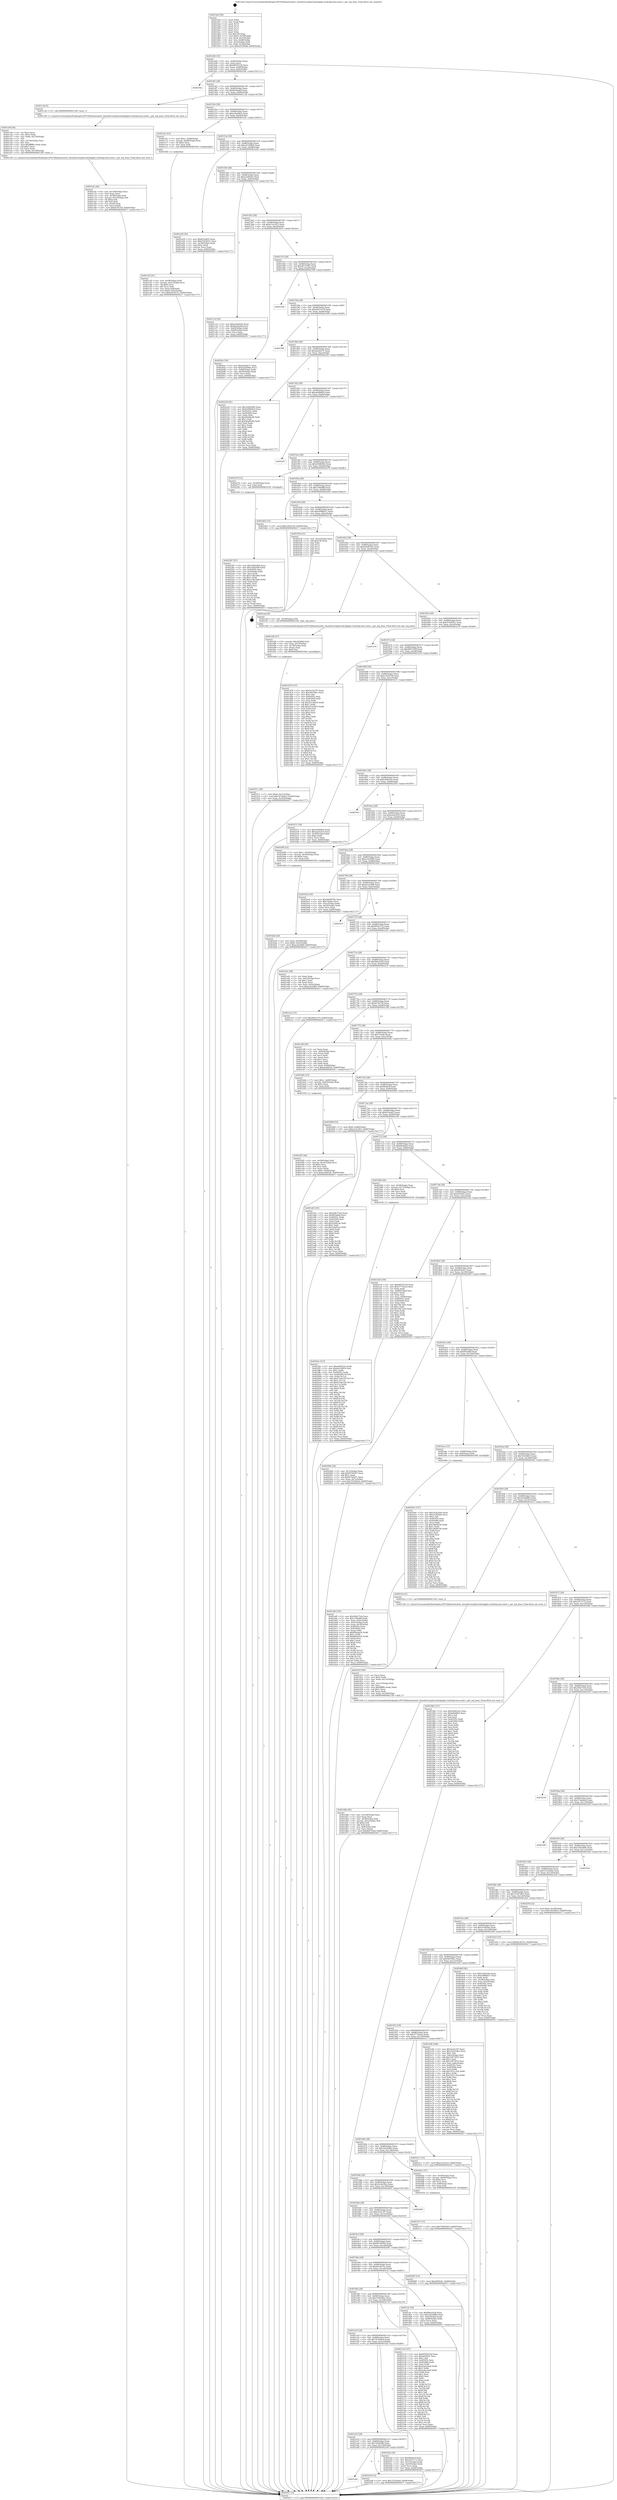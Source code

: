 digraph "0x4014a0" {
  label = "0x4014a0 (/mnt/c/Users/mathe/Desktop/tcc/POCII/binaries/extr_linuxdriversphyrockchipphy-rockchip-inno-usb2.c_get_reg_base_Final-ollvm.out::main(0))"
  labelloc = "t"
  node[shape=record]

  Entry [label="",width=0.3,height=0.3,shape=circle,fillcolor=black,style=filled]
  "0x4014d2" [label="{
     0x4014d2 [32]\l
     | [instrs]\l
     &nbsp;&nbsp;0x4014d2 \<+6\>: mov -0x84(%rbp),%eax\l
     &nbsp;&nbsp;0x4014d8 \<+2\>: mov %eax,%ecx\l
     &nbsp;&nbsp;0x4014da \<+6\>: sub $0x8050533d,%ecx\l
     &nbsp;&nbsp;0x4014e0 \<+6\>: mov %eax,-0x88(%rbp)\l
     &nbsp;&nbsp;0x4014e6 \<+6\>: mov %ecx,-0x8c(%rbp)\l
     &nbsp;&nbsp;0x4014ec \<+6\>: je 00000000004025bc \<main+0x111c\>\l
  }"]
  "0x4025bc" [label="{
     0x4025bc\l
  }", style=dashed]
  "0x4014f2" [label="{
     0x4014f2 [28]\l
     | [instrs]\l
     &nbsp;&nbsp;0x4014f2 \<+5\>: jmp 00000000004014f7 \<main+0x57\>\l
     &nbsp;&nbsp;0x4014f7 \<+6\>: mov -0x88(%rbp),%eax\l
     &nbsp;&nbsp;0x4014fd \<+5\>: sub $0x8e2faab9,%eax\l
     &nbsp;&nbsp;0x401502 \<+6\>: mov %eax,-0x90(%rbp)\l
     &nbsp;&nbsp;0x401508 \<+6\>: je 0000000000401c3b \<main+0x79b\>\l
  }"]
  Exit [label="",width=0.3,height=0.3,shape=circle,fillcolor=black,style=filled,peripheries=2]
  "0x401c3b" [label="{
     0x401c3b [5]\l
     | [instrs]\l
     &nbsp;&nbsp;0x401c3b \<+5\>: call 0000000000401160 \<next_i\>\l
     | [calls]\l
     &nbsp;&nbsp;0x401160 \{1\} (/mnt/c/Users/mathe/Desktop/tcc/POCII/binaries/extr_linuxdriversphyrockchipphy-rockchip-inno-usb2.c_get_reg_base_Final-ollvm.out::next_i)\l
  }"]
  "0x40150e" [label="{
     0x40150e [28]\l
     | [instrs]\l
     &nbsp;&nbsp;0x40150e \<+5\>: jmp 0000000000401513 \<main+0x73\>\l
     &nbsp;&nbsp;0x401513 \<+6\>: mov -0x88(%rbp),%eax\l
     &nbsp;&nbsp;0x401519 \<+5\>: sub $0xa24a00cb,%eax\l
     &nbsp;&nbsp;0x40151e \<+6\>: mov %eax,-0x94(%rbp)\l
     &nbsp;&nbsp;0x401524 \<+6\>: je 0000000000401cbc \<main+0x81c\>\l
  }"]
  "0x401a4e" [label="{
     0x401a4e\l
  }", style=dashed]
  "0x401cbc" [label="{
     0x401cbc [23]\l
     | [instrs]\l
     &nbsp;&nbsp;0x401cbc \<+7\>: movl $0x1,-0x68(%rbp)\l
     &nbsp;&nbsp;0x401cc3 \<+4\>: movslq -0x68(%rbp),%rax\l
     &nbsp;&nbsp;0x401cc7 \<+4\>: shl $0x2,%rax\l
     &nbsp;&nbsp;0x401ccb \<+3\>: mov %rax,%rdi\l
     &nbsp;&nbsp;0x401cce \<+5\>: call 0000000000401050 \<malloc@plt\>\l
     | [calls]\l
     &nbsp;&nbsp;0x401050 \{1\} (unknown)\l
  }"]
  "0x40152a" [label="{
     0x40152a [28]\l
     | [instrs]\l
     &nbsp;&nbsp;0x40152a \<+5\>: jmp 000000000040152f \<main+0x8f\>\l
     &nbsp;&nbsp;0x40152f \<+6\>: mov -0x88(%rbp),%eax\l
     &nbsp;&nbsp;0x401535 \<+5\>: sub $0xa25399dd,%eax\l
     &nbsp;&nbsp;0x40153a \<+6\>: mov %eax,-0x98(%rbp)\l
     &nbsp;&nbsp;0x401540 \<+6\>: je 0000000000401a58 \<main+0x5b8\>\l
  }"]
  "0x4022e8" [label="{
     0x4022e8 [15]\l
     | [instrs]\l
     &nbsp;&nbsp;0x4022e8 \<+10\>: movl $0x331924ad,-0x84(%rbp)\l
     &nbsp;&nbsp;0x4022f2 \<+5\>: jmp 0000000000402617 \<main+0x1177\>\l
  }"]
  "0x401a58" [label="{
     0x401a58 [30]\l
     | [instrs]\l
     &nbsp;&nbsp;0x401a58 \<+5\>: mov $0xb55a405,%eax\l
     &nbsp;&nbsp;0x401a5d \<+5\>: mov $0xd7428451,%ecx\l
     &nbsp;&nbsp;0x401a62 \<+3\>: mov -0x34(%rbp),%edx\l
     &nbsp;&nbsp;0x401a65 \<+3\>: cmp $0x2,%edx\l
     &nbsp;&nbsp;0x401a68 \<+3\>: cmovne %ecx,%eax\l
     &nbsp;&nbsp;0x401a6b \<+6\>: mov %eax,-0x84(%rbp)\l
     &nbsp;&nbsp;0x401a71 \<+5\>: jmp 0000000000402617 \<main+0x1177\>\l
  }"]
  "0x401546" [label="{
     0x401546 [28]\l
     | [instrs]\l
     &nbsp;&nbsp;0x401546 \<+5\>: jmp 000000000040154b \<main+0xab\>\l
     &nbsp;&nbsp;0x40154b \<+6\>: mov -0x88(%rbp),%eax\l
     &nbsp;&nbsp;0x401551 \<+5\>: sub $0xa2e665dc,%eax\l
     &nbsp;&nbsp;0x401556 \<+6\>: mov %eax,-0x9c(%rbp)\l
     &nbsp;&nbsp;0x40155c \<+6\>: je 0000000000401c1d \<main+0x77d\>\l
  }"]
  "0x402617" [label="{
     0x402617 [5]\l
     | [instrs]\l
     &nbsp;&nbsp;0x402617 \<+5\>: jmp 00000000004014d2 \<main+0x32\>\l
  }"]
  "0x4014a0" [label="{
     0x4014a0 [50]\l
     | [instrs]\l
     &nbsp;&nbsp;0x4014a0 \<+1\>: push %rbp\l
     &nbsp;&nbsp;0x4014a1 \<+3\>: mov %rsp,%rbp\l
     &nbsp;&nbsp;0x4014a4 \<+2\>: push %r15\l
     &nbsp;&nbsp;0x4014a6 \<+2\>: push %r14\l
     &nbsp;&nbsp;0x4014a8 \<+2\>: push %r13\l
     &nbsp;&nbsp;0x4014aa \<+2\>: push %r12\l
     &nbsp;&nbsp;0x4014ac \<+1\>: push %rbx\l
     &nbsp;&nbsp;0x4014ad \<+7\>: sub $0x148,%rsp\l
     &nbsp;&nbsp;0x4014b4 \<+7\>: movl $0x0,-0x38(%rbp)\l
     &nbsp;&nbsp;0x4014bb \<+3\>: mov %edi,-0x3c(%rbp)\l
     &nbsp;&nbsp;0x4014be \<+4\>: mov %rsi,-0x48(%rbp)\l
     &nbsp;&nbsp;0x4014c2 \<+3\>: mov -0x3c(%rbp),%edi\l
     &nbsp;&nbsp;0x4014c5 \<+3\>: mov %edi,-0x34(%rbp)\l
     &nbsp;&nbsp;0x4014c8 \<+10\>: movl $0xa25399dd,-0x84(%rbp)\l
  }"]
  "0x402287" [label="{
     0x402287 [97]\l
     | [instrs]\l
     &nbsp;&nbsp;0x402287 \<+5\>: mov $0x3264c894,%ecx\l
     &nbsp;&nbsp;0x40228c \<+5\>: mov $0x7efda588,%edx\l
     &nbsp;&nbsp;0x402291 \<+7\>: mov 0x40505c,%esi\l
     &nbsp;&nbsp;0x402298 \<+8\>: mov 0x405060,%r8d\l
     &nbsp;&nbsp;0x4022a0 \<+3\>: mov %esi,%r9d\l
     &nbsp;&nbsp;0x4022a3 \<+7\>: sub $0x17db1b66,%r9d\l
     &nbsp;&nbsp;0x4022aa \<+4\>: sub $0x1,%r9d\l
     &nbsp;&nbsp;0x4022ae \<+7\>: add $0x17db1b66,%r9d\l
     &nbsp;&nbsp;0x4022b5 \<+4\>: imul %r9d,%esi\l
     &nbsp;&nbsp;0x4022b9 \<+3\>: and $0x1,%esi\l
     &nbsp;&nbsp;0x4022bc \<+3\>: cmp $0x0,%esi\l
     &nbsp;&nbsp;0x4022bf \<+4\>: sete %r10b\l
     &nbsp;&nbsp;0x4022c3 \<+4\>: cmp $0xa,%r8d\l
     &nbsp;&nbsp;0x4022c7 \<+4\>: setl %r11b\l
     &nbsp;&nbsp;0x4022cb \<+3\>: mov %r10b,%bl\l
     &nbsp;&nbsp;0x4022ce \<+3\>: and %r11b,%bl\l
     &nbsp;&nbsp;0x4022d1 \<+3\>: xor %r11b,%r10b\l
     &nbsp;&nbsp;0x4022d4 \<+3\>: or %r10b,%bl\l
     &nbsp;&nbsp;0x4022d7 \<+3\>: test $0x1,%bl\l
     &nbsp;&nbsp;0x4022da \<+3\>: cmovne %edx,%ecx\l
     &nbsp;&nbsp;0x4022dd \<+6\>: mov %ecx,-0x84(%rbp)\l
     &nbsp;&nbsp;0x4022e3 \<+5\>: jmp 0000000000402617 \<main+0x1177\>\l
  }"]
  "0x401c1d" [label="{
     0x401c1d [30]\l
     | [instrs]\l
     &nbsp;&nbsp;0x401c1d \<+5\>: mov $0xa24a00cb,%eax\l
     &nbsp;&nbsp;0x401c22 \<+5\>: mov $0x8e2faab9,%ecx\l
     &nbsp;&nbsp;0x401c27 \<+3\>: mov -0x64(%rbp),%edx\l
     &nbsp;&nbsp;0x401c2a \<+3\>: cmp -0x60(%rbp),%edx\l
     &nbsp;&nbsp;0x401c2d \<+3\>: cmovl %ecx,%eax\l
     &nbsp;&nbsp;0x401c30 \<+6\>: mov %eax,-0x84(%rbp)\l
     &nbsp;&nbsp;0x401c36 \<+5\>: jmp 0000000000402617 \<main+0x1177\>\l
  }"]
  "0x401562" [label="{
     0x401562 [28]\l
     | [instrs]\l
     &nbsp;&nbsp;0x401562 \<+5\>: jmp 0000000000401567 \<main+0xc7\>\l
     &nbsp;&nbsp;0x401567 \<+6\>: mov -0x88(%rbp),%eax\l
     &nbsp;&nbsp;0x40156d \<+5\>: sub $0xa7e2c815,%eax\l
     &nbsp;&nbsp;0x401572 \<+6\>: mov %eax,-0xa0(%rbp)\l
     &nbsp;&nbsp;0x401578 \<+6\>: je 00000000004020ce \<main+0xc2e\>\l
  }"]
  "0x402107" [label="{
     0x402107 [15]\l
     | [instrs]\l
     &nbsp;&nbsp;0x402107 \<+10\>: movl $0x70445603,-0x84(%rbp)\l
     &nbsp;&nbsp;0x402111 \<+5\>: jmp 0000000000402617 \<main+0x1177\>\l
  }"]
  "0x4020ce" [label="{
     0x4020ce [30]\l
     | [instrs]\l
     &nbsp;&nbsp;0x4020ce \<+5\>: mov $0xadcb0a71,%eax\l
     &nbsp;&nbsp;0x4020d3 \<+5\>: mov $0x5a4290be,%ecx\l
     &nbsp;&nbsp;0x4020d8 \<+3\>: mov -0x80(%rbp),%edx\l
     &nbsp;&nbsp;0x4020db \<+3\>: cmp -0x50(%rbp),%edx\l
     &nbsp;&nbsp;0x4020de \<+3\>: cmovl %ecx,%eax\l
     &nbsp;&nbsp;0x4020e1 \<+6\>: mov %eax,-0x84(%rbp)\l
     &nbsp;&nbsp;0x4020e7 \<+5\>: jmp 0000000000402617 \<main+0x1177\>\l
  }"]
  "0x40157e" [label="{
     0x40157e [28]\l
     | [instrs]\l
     &nbsp;&nbsp;0x40157e \<+5\>: jmp 0000000000401583 \<main+0xe3\>\l
     &nbsp;&nbsp;0x401583 \<+6\>: mov -0x88(%rbp),%eax\l
     &nbsp;&nbsp;0x401589 \<+5\>: sub $0xa837c081,%eax\l
     &nbsp;&nbsp;0x40158e \<+6\>: mov %eax,-0xa4(%rbp)\l
     &nbsp;&nbsp;0x401594 \<+6\>: je 0000000000402306 \<main+0xe66\>\l
  }"]
  "0x401fee" [label="{
     0x401fee [153]\l
     | [instrs]\l
     &nbsp;&nbsp;0x401fee \<+5\>: mov $0xe4f4022e,%edx\l
     &nbsp;&nbsp;0x401ff3 \<+5\>: mov $0x60c59954,%esi\l
     &nbsp;&nbsp;0x401ff8 \<+3\>: mov $0x1,%r8b\l
     &nbsp;&nbsp;0x401ffb \<+8\>: mov 0x40505c,%r9d\l
     &nbsp;&nbsp;0x402003 \<+8\>: mov 0x405060,%r10d\l
     &nbsp;&nbsp;0x40200b \<+3\>: mov %r9d,%r11d\l
     &nbsp;&nbsp;0x40200e \<+7\>: add $0x47a4e350,%r11d\l
     &nbsp;&nbsp;0x402015 \<+4\>: sub $0x1,%r11d\l
     &nbsp;&nbsp;0x402019 \<+7\>: sub $0x47a4e350,%r11d\l
     &nbsp;&nbsp;0x402020 \<+4\>: imul %r11d,%r9d\l
     &nbsp;&nbsp;0x402024 \<+4\>: and $0x1,%r9d\l
     &nbsp;&nbsp;0x402028 \<+4\>: cmp $0x0,%r9d\l
     &nbsp;&nbsp;0x40202c \<+3\>: sete %bl\l
     &nbsp;&nbsp;0x40202f \<+4\>: cmp $0xa,%r10d\l
     &nbsp;&nbsp;0x402033 \<+4\>: setl %r14b\l
     &nbsp;&nbsp;0x402037 \<+3\>: mov %bl,%r15b\l
     &nbsp;&nbsp;0x40203a \<+4\>: xor $0xff,%r15b\l
     &nbsp;&nbsp;0x40203e \<+3\>: mov %r14b,%r12b\l
     &nbsp;&nbsp;0x402041 \<+4\>: xor $0xff,%r12b\l
     &nbsp;&nbsp;0x402045 \<+4\>: xor $0x1,%r8b\l
     &nbsp;&nbsp;0x402049 \<+3\>: mov %r15b,%r13b\l
     &nbsp;&nbsp;0x40204c \<+4\>: and $0xff,%r13b\l
     &nbsp;&nbsp;0x402050 \<+3\>: and %r8b,%bl\l
     &nbsp;&nbsp;0x402053 \<+3\>: mov %r12b,%al\l
     &nbsp;&nbsp;0x402056 \<+2\>: and $0xff,%al\l
     &nbsp;&nbsp;0x402058 \<+3\>: and %r8b,%r14b\l
     &nbsp;&nbsp;0x40205b \<+3\>: or %bl,%r13b\l
     &nbsp;&nbsp;0x40205e \<+3\>: or %r14b,%al\l
     &nbsp;&nbsp;0x402061 \<+3\>: xor %al,%r13b\l
     &nbsp;&nbsp;0x402064 \<+3\>: or %r12b,%r15b\l
     &nbsp;&nbsp;0x402067 \<+4\>: xor $0xff,%r15b\l
     &nbsp;&nbsp;0x40206b \<+4\>: or $0x1,%r8b\l
     &nbsp;&nbsp;0x40206f \<+3\>: and %r8b,%r15b\l
     &nbsp;&nbsp;0x402072 \<+3\>: or %r15b,%r13b\l
     &nbsp;&nbsp;0x402075 \<+4\>: test $0x1,%r13b\l
     &nbsp;&nbsp;0x402079 \<+3\>: cmovne %esi,%edx\l
     &nbsp;&nbsp;0x40207c \<+6\>: mov %edx,-0x84(%rbp)\l
     &nbsp;&nbsp;0x402082 \<+5\>: jmp 0000000000402617 \<main+0x1177\>\l
  }"]
  "0x402306" [label="{
     0x402306\l
  }", style=dashed]
  "0x40159a" [label="{
     0x40159a [28]\l
     | [instrs]\l
     &nbsp;&nbsp;0x40159a \<+5\>: jmp 000000000040159f \<main+0xff\>\l
     &nbsp;&nbsp;0x40159f \<+6\>: mov -0x88(%rbp),%eax\l
     &nbsp;&nbsp;0x4015a5 \<+5\>: sub $0xadb73e79,%eax\l
     &nbsp;&nbsp;0x4015aa \<+6\>: mov %eax,-0xa8(%rbp)\l
     &nbsp;&nbsp;0x4015b0 \<+6\>: je 0000000000402399 \<main+0xef9\>\l
  }"]
  "0x401a32" [label="{
     0x401a32 [28]\l
     | [instrs]\l
     &nbsp;&nbsp;0x401a32 \<+5\>: jmp 0000000000401a37 \<main+0x597\>\l
     &nbsp;&nbsp;0x401a37 \<+6\>: mov -0x88(%rbp),%eax\l
     &nbsp;&nbsp;0x401a3d \<+5\>: sub $0x7efda588,%eax\l
     &nbsp;&nbsp;0x401a42 \<+6\>: mov %eax,-0x150(%rbp)\l
     &nbsp;&nbsp;0x401a48 \<+6\>: je 00000000004022e8 \<main+0xe48\>\l
  }"]
  "0x402399" [label="{
     0x402399\l
  }", style=dashed]
  "0x4015b6" [label="{
     0x4015b6 [28]\l
     | [instrs]\l
     &nbsp;&nbsp;0x4015b6 \<+5\>: jmp 00000000004015bb \<main+0x11b\>\l
     &nbsp;&nbsp;0x4015bb \<+6\>: mov -0x88(%rbp),%eax\l
     &nbsp;&nbsp;0x4015c1 \<+5\>: sub $0xadcb0a71,%eax\l
     &nbsp;&nbsp;0x4015c6 \<+6\>: mov %eax,-0xac(%rbp)\l
     &nbsp;&nbsp;0x4015cc \<+6\>: je 0000000000402220 \<main+0xd80\>\l
  }"]
  "0x401f2d" [label="{
     0x401f2d [30]\l
     | [instrs]\l
     &nbsp;&nbsp;0x401f2d \<+5\>: mov $0x8fe4b3f,%eax\l
     &nbsp;&nbsp;0x401f32 \<+5\>: mov $0x22f77c72,%ecx\l
     &nbsp;&nbsp;0x401f37 \<+3\>: mov -0x7c(%rbp),%edx\l
     &nbsp;&nbsp;0x401f3a \<+3\>: cmp -0x50(%rbp),%edx\l
     &nbsp;&nbsp;0x401f3d \<+3\>: cmovl %ecx,%eax\l
     &nbsp;&nbsp;0x401f40 \<+6\>: mov %eax,-0x84(%rbp)\l
     &nbsp;&nbsp;0x401f46 \<+5\>: jmp 0000000000402617 \<main+0x1177\>\l
  }"]
  "0x402220" [label="{
     0x402220 [91]\l
     | [instrs]\l
     &nbsp;&nbsp;0x402220 \<+5\>: mov $0x3264c894,%eax\l
     &nbsp;&nbsp;0x402225 \<+5\>: mov $0xb308b92d,%ecx\l
     &nbsp;&nbsp;0x40222a \<+7\>: mov 0x40505c,%edx\l
     &nbsp;&nbsp;0x402231 \<+7\>: mov 0x405060,%esi\l
     &nbsp;&nbsp;0x402238 \<+2\>: mov %edx,%edi\l
     &nbsp;&nbsp;0x40223a \<+6\>: sub $0x94a6bc66,%edi\l
     &nbsp;&nbsp;0x402240 \<+3\>: sub $0x1,%edi\l
     &nbsp;&nbsp;0x402243 \<+6\>: add $0x94a6bc66,%edi\l
     &nbsp;&nbsp;0x402249 \<+3\>: imul %edi,%edx\l
     &nbsp;&nbsp;0x40224c \<+3\>: and $0x1,%edx\l
     &nbsp;&nbsp;0x40224f \<+3\>: cmp $0x0,%edx\l
     &nbsp;&nbsp;0x402252 \<+4\>: sete %r8b\l
     &nbsp;&nbsp;0x402256 \<+3\>: cmp $0xa,%esi\l
     &nbsp;&nbsp;0x402259 \<+4\>: setl %r9b\l
     &nbsp;&nbsp;0x40225d \<+3\>: mov %r8b,%r10b\l
     &nbsp;&nbsp;0x402260 \<+3\>: and %r9b,%r10b\l
     &nbsp;&nbsp;0x402263 \<+3\>: xor %r9b,%r8b\l
     &nbsp;&nbsp;0x402266 \<+3\>: or %r8b,%r10b\l
     &nbsp;&nbsp;0x402269 \<+4\>: test $0x1,%r10b\l
     &nbsp;&nbsp;0x40226d \<+3\>: cmovne %ecx,%eax\l
     &nbsp;&nbsp;0x402270 \<+6\>: mov %eax,-0x84(%rbp)\l
     &nbsp;&nbsp;0x402276 \<+5\>: jmp 0000000000402617 \<main+0x1177\>\l
  }"]
  "0x4015d2" [label="{
     0x4015d2 [28]\l
     | [instrs]\l
     &nbsp;&nbsp;0x4015d2 \<+5\>: jmp 00000000004015d7 \<main+0x137\>\l
     &nbsp;&nbsp;0x4015d7 \<+6\>: mov -0x88(%rbp),%eax\l
     &nbsp;&nbsp;0x4015dd \<+5\>: sub $0xae8068c6,%eax\l
     &nbsp;&nbsp;0x4015e2 \<+6\>: mov %eax,-0xb0(%rbp)\l
     &nbsp;&nbsp;0x4015e8 \<+6\>: je 00000000004022f7 \<main+0xe57\>\l
  }"]
  "0x401a16" [label="{
     0x401a16 [28]\l
     | [instrs]\l
     &nbsp;&nbsp;0x401a16 \<+5\>: jmp 0000000000401a1b \<main+0x57b\>\l
     &nbsp;&nbsp;0x401a1b \<+6\>: mov -0x88(%rbp),%eax\l
     &nbsp;&nbsp;0x401a21 \<+5\>: sub $0x7b76d4cd,%eax\l
     &nbsp;&nbsp;0x401a26 \<+6\>: mov %eax,-0x14c(%rbp)\l
     &nbsp;&nbsp;0x401a2c \<+6\>: je 0000000000401f2d \<main+0xa8d\>\l
  }"]
  "0x4022f7" [label="{
     0x4022f7\l
  }", style=dashed]
  "0x4015ee" [label="{
     0x4015ee [28]\l
     | [instrs]\l
     &nbsp;&nbsp;0x4015ee \<+5\>: jmp 00000000004015f3 \<main+0x153\>\l
     &nbsp;&nbsp;0x4015f3 \<+6\>: mov -0x88(%rbp),%eax\l
     &nbsp;&nbsp;0x4015f9 \<+5\>: sub $0xb308b92d,%eax\l
     &nbsp;&nbsp;0x4015fe \<+6\>: mov %eax,-0xb4(%rbp)\l
     &nbsp;&nbsp;0x401604 \<+6\>: je 000000000040227b \<main+0xddb\>\l
  }"]
  "0x402116" [label="{
     0x402116 [147]\l
     | [instrs]\l
     &nbsp;&nbsp;0x402116 \<+5\>: mov $0x8050533d,%eax\l
     &nbsp;&nbsp;0x40211b \<+5\>: mov $0xe6593f1,%ecx\l
     &nbsp;&nbsp;0x402120 \<+2\>: mov $0x1,%dl\l
     &nbsp;&nbsp;0x402122 \<+7\>: mov 0x40505c,%esi\l
     &nbsp;&nbsp;0x402129 \<+7\>: mov 0x405060,%edi\l
     &nbsp;&nbsp;0x402130 \<+3\>: mov %esi,%r8d\l
     &nbsp;&nbsp;0x402133 \<+7\>: add $0x2a4a3ae8,%r8d\l
     &nbsp;&nbsp;0x40213a \<+4\>: sub $0x1,%r8d\l
     &nbsp;&nbsp;0x40213e \<+7\>: sub $0x2a4a3ae8,%r8d\l
     &nbsp;&nbsp;0x402145 \<+4\>: imul %r8d,%esi\l
     &nbsp;&nbsp;0x402149 \<+3\>: and $0x1,%esi\l
     &nbsp;&nbsp;0x40214c \<+3\>: cmp $0x0,%esi\l
     &nbsp;&nbsp;0x40214f \<+4\>: sete %r9b\l
     &nbsp;&nbsp;0x402153 \<+3\>: cmp $0xa,%edi\l
     &nbsp;&nbsp;0x402156 \<+4\>: setl %r10b\l
     &nbsp;&nbsp;0x40215a \<+3\>: mov %r9b,%r11b\l
     &nbsp;&nbsp;0x40215d \<+4\>: xor $0xff,%r11b\l
     &nbsp;&nbsp;0x402161 \<+3\>: mov %r10b,%bl\l
     &nbsp;&nbsp;0x402164 \<+3\>: xor $0xff,%bl\l
     &nbsp;&nbsp;0x402167 \<+3\>: xor $0x1,%dl\l
     &nbsp;&nbsp;0x40216a \<+3\>: mov %r11b,%r14b\l
     &nbsp;&nbsp;0x40216d \<+4\>: and $0xff,%r14b\l
     &nbsp;&nbsp;0x402171 \<+3\>: and %dl,%r9b\l
     &nbsp;&nbsp;0x402174 \<+3\>: mov %bl,%r15b\l
     &nbsp;&nbsp;0x402177 \<+4\>: and $0xff,%r15b\l
     &nbsp;&nbsp;0x40217b \<+3\>: and %dl,%r10b\l
     &nbsp;&nbsp;0x40217e \<+3\>: or %r9b,%r14b\l
     &nbsp;&nbsp;0x402181 \<+3\>: or %r10b,%r15b\l
     &nbsp;&nbsp;0x402184 \<+3\>: xor %r15b,%r14b\l
     &nbsp;&nbsp;0x402187 \<+3\>: or %bl,%r11b\l
     &nbsp;&nbsp;0x40218a \<+4\>: xor $0xff,%r11b\l
     &nbsp;&nbsp;0x40218e \<+3\>: or $0x1,%dl\l
     &nbsp;&nbsp;0x402191 \<+3\>: and %dl,%r11b\l
     &nbsp;&nbsp;0x402194 \<+3\>: or %r11b,%r14b\l
     &nbsp;&nbsp;0x402197 \<+4\>: test $0x1,%r14b\l
     &nbsp;&nbsp;0x40219b \<+3\>: cmovne %ecx,%eax\l
     &nbsp;&nbsp;0x40219e \<+6\>: mov %eax,-0x84(%rbp)\l
     &nbsp;&nbsp;0x4021a4 \<+5\>: jmp 0000000000402617 \<main+0x1177\>\l
  }"]
  "0x40227b" [label="{
     0x40227b [12]\l
     | [instrs]\l
     &nbsp;&nbsp;0x40227b \<+4\>: mov -0x58(%rbp),%rax\l
     &nbsp;&nbsp;0x40227f \<+3\>: mov %rax,%rdi\l
     &nbsp;&nbsp;0x402282 \<+5\>: call 0000000000401030 \<free@plt\>\l
     | [calls]\l
     &nbsp;&nbsp;0x401030 \{1\} (unknown)\l
  }"]
  "0x40160a" [label="{
     0x40160a [28]\l
     | [instrs]\l
     &nbsp;&nbsp;0x40160a \<+5\>: jmp 000000000040160f \<main+0x16f\>\l
     &nbsp;&nbsp;0x40160f \<+6\>: mov -0x88(%rbp),%eax\l
     &nbsp;&nbsp;0x401615 \<+5\>: sub $0xc19bd6ff,%eax\l
     &nbsp;&nbsp;0x40161a \<+6\>: mov %eax,-0xb8(%rbp)\l
     &nbsp;&nbsp;0x401620 \<+6\>: je 0000000000401b62 \<main+0x6c2\>\l
  }"]
  "0x401f11" [label="{
     0x401f11 [28]\l
     | [instrs]\l
     &nbsp;&nbsp;0x401f11 \<+7\>: movl $0x0,-0x7c(%rbp)\l
     &nbsp;&nbsp;0x401f18 \<+10\>: movl $0x7b76d4cd,-0x84(%rbp)\l
     &nbsp;&nbsp;0x401f22 \<+6\>: mov %eax,-0x164(%rbp)\l
     &nbsp;&nbsp;0x401f28 \<+5\>: jmp 0000000000402617 \<main+0x1177\>\l
  }"]
  "0x401b62" [label="{
     0x401b62 [15]\l
     | [instrs]\l
     &nbsp;&nbsp;0x401b62 \<+10\>: movl $0xe182453d,-0x84(%rbp)\l
     &nbsp;&nbsp;0x401b6c \<+5\>: jmp 0000000000402617 \<main+0x1177\>\l
  }"]
  "0x401626" [label="{
     0x401626 [28]\l
     | [instrs]\l
     &nbsp;&nbsp;0x401626 \<+5\>: jmp 000000000040162b \<main+0x18b\>\l
     &nbsp;&nbsp;0x40162b \<+6\>: mov -0x88(%rbp),%eax\l
     &nbsp;&nbsp;0x401631 \<+5\>: sub $0xc998bb37,%eax\l
     &nbsp;&nbsp;0x401636 \<+6\>: mov %eax,-0xbc(%rbp)\l
     &nbsp;&nbsp;0x40163c \<+6\>: je 000000000040253b \<main+0x109b\>\l
  }"]
  "0x401ef6" [label="{
     0x401ef6 [27]\l
     | [instrs]\l
     &nbsp;&nbsp;0x401ef6 \<+10\>: movabs $0x4030b6,%rdi\l
     &nbsp;&nbsp;0x401f00 \<+4\>: mov %rax,-0x78(%rbp)\l
     &nbsp;&nbsp;0x401f04 \<+4\>: mov -0x78(%rbp),%rax\l
     &nbsp;&nbsp;0x401f08 \<+2\>: mov (%rax),%esi\l
     &nbsp;&nbsp;0x401f0a \<+2\>: mov $0x0,%al\l
     &nbsp;&nbsp;0x401f0c \<+5\>: call 0000000000401040 \<printf@plt\>\l
     | [calls]\l
     &nbsp;&nbsp;0x401040 \{1\} (unknown)\l
  }"]
  "0x40253b" [label="{
     0x40253b [21]\l
     | [instrs]\l
     &nbsp;&nbsp;0x40253b \<+3\>: mov -0x2c(%rbp),%eax\l
     &nbsp;&nbsp;0x40253e \<+7\>: add $0x148,%rsp\l
     &nbsp;&nbsp;0x402545 \<+1\>: pop %rbx\l
     &nbsp;&nbsp;0x402546 \<+2\>: pop %r12\l
     &nbsp;&nbsp;0x402548 \<+2\>: pop %r13\l
     &nbsp;&nbsp;0x40254a \<+2\>: pop %r14\l
     &nbsp;&nbsp;0x40254c \<+2\>: pop %r15\l
     &nbsp;&nbsp;0x40254e \<+1\>: pop %rbp\l
     &nbsp;&nbsp;0x40254f \<+1\>: ret\l
  }"]
  "0x401642" [label="{
     0x401642 [28]\l
     | [instrs]\l
     &nbsp;&nbsp;0x401642 \<+5\>: jmp 0000000000401647 \<main+0x1a7\>\l
     &nbsp;&nbsp;0x401647 \<+6\>: mov -0x88(%rbp),%eax\l
     &nbsp;&nbsp;0x40164d \<+5\>: sub $0xd26d6782,%eax\l
     &nbsp;&nbsp;0x401652 \<+6\>: mov %eax,-0xc0(%rbp)\l
     &nbsp;&nbsp;0x401658 \<+6\>: je 0000000000401eed \<main+0xa4d\>\l
  }"]
  "0x401d4b" [label="{
     0x401d4b [45]\l
     | [instrs]\l
     &nbsp;&nbsp;0x401d4b \<+6\>: mov -0x160(%rbp),%ecx\l
     &nbsp;&nbsp;0x401d51 \<+3\>: imul %eax,%ecx\l
     &nbsp;&nbsp;0x401d54 \<+4\>: mov -0x58(%rbp),%rdi\l
     &nbsp;&nbsp;0x401d58 \<+4\>: movslq -0x5c(%rbp),%r8\l
     &nbsp;&nbsp;0x401d5c \<+4\>: shl $0x4,%r8\l
     &nbsp;&nbsp;0x401d60 \<+3\>: add %r8,%rdi\l
     &nbsp;&nbsp;0x401d63 \<+4\>: mov 0x8(%rdi),%rdi\l
     &nbsp;&nbsp;0x401d67 \<+2\>: mov %ecx,(%rdi)\l
     &nbsp;&nbsp;0x401d69 \<+10\>: movl $0xdb97246f,-0x84(%rbp)\l
     &nbsp;&nbsp;0x401d73 \<+5\>: jmp 0000000000402617 \<main+0x1177\>\l
  }"]
  "0x401eed" [label="{
     0x401eed [9]\l
     | [instrs]\l
     &nbsp;&nbsp;0x401eed \<+4\>: mov -0x58(%rbp),%rdi\l
     &nbsp;&nbsp;0x401ef1 \<+5\>: call 0000000000401240 \<get_reg_base\>\l
     | [calls]\l
     &nbsp;&nbsp;0x401240 \{1\} (/mnt/c/Users/mathe/Desktop/tcc/POCII/binaries/extr_linuxdriversphyrockchipphy-rockchip-inno-usb2.c_get_reg_base_Final-ollvm.out::get_reg_base)\l
  }"]
  "0x40165e" [label="{
     0x40165e [28]\l
     | [instrs]\l
     &nbsp;&nbsp;0x40165e \<+5\>: jmp 0000000000401663 \<main+0x1c3\>\l
     &nbsp;&nbsp;0x401663 \<+6\>: mov -0x88(%rbp),%eax\l
     &nbsp;&nbsp;0x401669 \<+5\>: sub $0xd7428451,%eax\l
     &nbsp;&nbsp;0x40166e \<+6\>: mov %eax,-0xc4(%rbp)\l
     &nbsp;&nbsp;0x401674 \<+6\>: je 0000000000401a76 \<main+0x5d6\>\l
  }"]
  "0x401d1f" [label="{
     0x401d1f [44]\l
     | [instrs]\l
     &nbsp;&nbsp;0x401d1f \<+2\>: xor %ecx,%ecx\l
     &nbsp;&nbsp;0x401d21 \<+5\>: mov $0x2,%edx\l
     &nbsp;&nbsp;0x401d26 \<+6\>: mov %edx,-0x15c(%rbp)\l
     &nbsp;&nbsp;0x401d2c \<+1\>: cltd\l
     &nbsp;&nbsp;0x401d2d \<+6\>: mov -0x15c(%rbp),%esi\l
     &nbsp;&nbsp;0x401d33 \<+2\>: idiv %esi\l
     &nbsp;&nbsp;0x401d35 \<+6\>: imul $0xfffffffe,%edx,%edx\l
     &nbsp;&nbsp;0x401d3b \<+3\>: sub $0x1,%ecx\l
     &nbsp;&nbsp;0x401d3e \<+2\>: sub %ecx,%edx\l
     &nbsp;&nbsp;0x401d40 \<+6\>: mov %edx,-0x160(%rbp)\l
     &nbsp;&nbsp;0x401d46 \<+5\>: call 0000000000401160 \<next_i\>\l
     | [calls]\l
     &nbsp;&nbsp;0x401160 \{1\} (/mnt/c/Users/mathe/Desktop/tcc/POCII/binaries/extr_linuxdriversphyrockchipphy-rockchip-inno-usb2.c_get_reg_base_Final-ollvm.out::next_i)\l
  }"]
  "0x401a76" [label="{
     0x401a76\l
  }", style=dashed]
  "0x40167a" [label="{
     0x40167a [28]\l
     | [instrs]\l
     &nbsp;&nbsp;0x40167a \<+5\>: jmp 000000000040167f \<main+0x1df\>\l
     &nbsp;&nbsp;0x40167f \<+6\>: mov -0x88(%rbp),%eax\l
     &nbsp;&nbsp;0x401685 \<+5\>: sub $0xdb97246f,%eax\l
     &nbsp;&nbsp;0x40168a \<+6\>: mov %eax,-0xc8(%rbp)\l
     &nbsp;&nbsp;0x401690 \<+6\>: je 0000000000401d78 \<main+0x8d8\>\l
  }"]
  "0x4019fa" [label="{
     0x4019fa [28]\l
     | [instrs]\l
     &nbsp;&nbsp;0x4019fa \<+5\>: jmp 00000000004019ff \<main+0x55f\>\l
     &nbsp;&nbsp;0x4019ff \<+6\>: mov -0x88(%rbp),%eax\l
     &nbsp;&nbsp;0x401a05 \<+5\>: sub $0x70445603,%eax\l
     &nbsp;&nbsp;0x401a0a \<+6\>: mov %eax,-0x148(%rbp)\l
     &nbsp;&nbsp;0x401a10 \<+6\>: je 0000000000402116 \<main+0xc76\>\l
  }"]
  "0x401d78" [label="{
     0x401d78 [147]\l
     | [instrs]\l
     &nbsp;&nbsp;0x401d78 \<+5\>: mov $0x5ec013f7,%eax\l
     &nbsp;&nbsp;0x401d7d \<+5\>: mov $0x5647f8cc,%ecx\l
     &nbsp;&nbsp;0x401d82 \<+2\>: mov $0x1,%dl\l
     &nbsp;&nbsp;0x401d84 \<+7\>: mov 0x40505c,%esi\l
     &nbsp;&nbsp;0x401d8b \<+7\>: mov 0x405060,%edi\l
     &nbsp;&nbsp;0x401d92 \<+3\>: mov %esi,%r8d\l
     &nbsp;&nbsp;0x401d95 \<+7\>: sub $0x251e6d35,%r8d\l
     &nbsp;&nbsp;0x401d9c \<+4\>: sub $0x1,%r8d\l
     &nbsp;&nbsp;0x401da0 \<+7\>: add $0x251e6d35,%r8d\l
     &nbsp;&nbsp;0x401da7 \<+4\>: imul %r8d,%esi\l
     &nbsp;&nbsp;0x401dab \<+3\>: and $0x1,%esi\l
     &nbsp;&nbsp;0x401dae \<+3\>: cmp $0x0,%esi\l
     &nbsp;&nbsp;0x401db1 \<+4\>: sete %r9b\l
     &nbsp;&nbsp;0x401db5 \<+3\>: cmp $0xa,%edi\l
     &nbsp;&nbsp;0x401db8 \<+4\>: setl %r10b\l
     &nbsp;&nbsp;0x401dbc \<+3\>: mov %r9b,%r11b\l
     &nbsp;&nbsp;0x401dbf \<+4\>: xor $0xff,%r11b\l
     &nbsp;&nbsp;0x401dc3 \<+3\>: mov %r10b,%bl\l
     &nbsp;&nbsp;0x401dc6 \<+3\>: xor $0xff,%bl\l
     &nbsp;&nbsp;0x401dc9 \<+3\>: xor $0x0,%dl\l
     &nbsp;&nbsp;0x401dcc \<+3\>: mov %r11b,%r14b\l
     &nbsp;&nbsp;0x401dcf \<+4\>: and $0x0,%r14b\l
     &nbsp;&nbsp;0x401dd3 \<+3\>: and %dl,%r9b\l
     &nbsp;&nbsp;0x401dd6 \<+3\>: mov %bl,%r15b\l
     &nbsp;&nbsp;0x401dd9 \<+4\>: and $0x0,%r15b\l
     &nbsp;&nbsp;0x401ddd \<+3\>: and %dl,%r10b\l
     &nbsp;&nbsp;0x401de0 \<+3\>: or %r9b,%r14b\l
     &nbsp;&nbsp;0x401de3 \<+3\>: or %r10b,%r15b\l
     &nbsp;&nbsp;0x401de6 \<+3\>: xor %r15b,%r14b\l
     &nbsp;&nbsp;0x401de9 \<+3\>: or %bl,%r11b\l
     &nbsp;&nbsp;0x401dec \<+4\>: xor $0xff,%r11b\l
     &nbsp;&nbsp;0x401df0 \<+3\>: or $0x0,%dl\l
     &nbsp;&nbsp;0x401df3 \<+3\>: and %dl,%r11b\l
     &nbsp;&nbsp;0x401df6 \<+3\>: or %r11b,%r14b\l
     &nbsp;&nbsp;0x401df9 \<+4\>: test $0x1,%r14b\l
     &nbsp;&nbsp;0x401dfd \<+3\>: cmovne %ecx,%eax\l
     &nbsp;&nbsp;0x401e00 \<+6\>: mov %eax,-0x84(%rbp)\l
     &nbsp;&nbsp;0x401e06 \<+5\>: jmp 0000000000402617 \<main+0x1177\>\l
  }"]
  "0x401696" [label="{
     0x401696 [28]\l
     | [instrs]\l
     &nbsp;&nbsp;0x401696 \<+5\>: jmp 000000000040169b \<main+0x1fb\>\l
     &nbsp;&nbsp;0x40169b \<+6\>: mov -0x88(%rbp),%eax\l
     &nbsp;&nbsp;0x4016a1 \<+5\>: sub $0xe182453d,%eax\l
     &nbsp;&nbsp;0x4016a6 \<+6\>: mov %eax,-0xcc(%rbp)\l
     &nbsp;&nbsp;0x4016ac \<+6\>: je 0000000000401b71 \<main+0x6d1\>\l
  }"]
  "0x401cfc" [label="{
     0x401cfc [30]\l
     | [instrs]\l
     &nbsp;&nbsp;0x401cfc \<+5\>: mov $0xf96a1b26,%eax\l
     &nbsp;&nbsp;0x401d01 \<+5\>: mov $0x22d3d8b0,%ecx\l
     &nbsp;&nbsp;0x401d06 \<+3\>: mov -0x6c(%rbp),%edx\l
     &nbsp;&nbsp;0x401d09 \<+3\>: cmp -0x68(%rbp),%edx\l
     &nbsp;&nbsp;0x401d0c \<+3\>: cmovl %ecx,%eax\l
     &nbsp;&nbsp;0x401d0f \<+6\>: mov %eax,-0x84(%rbp)\l
     &nbsp;&nbsp;0x401d15 \<+5\>: jmp 0000000000402617 \<main+0x1177\>\l
  }"]
  "0x401b71" [label="{
     0x401b71 [30]\l
     | [instrs]\l
     &nbsp;&nbsp;0x401b71 \<+5\>: mov $0xae8068c6,%eax\l
     &nbsp;&nbsp;0x401b76 \<+5\>: mov $0xeac6cd1d,%ecx\l
     &nbsp;&nbsp;0x401b7b \<+3\>: mov -0x30(%rbp),%edx\l
     &nbsp;&nbsp;0x401b7e \<+3\>: cmp $0x0,%edx\l
     &nbsp;&nbsp;0x401b81 \<+3\>: cmove %ecx,%eax\l
     &nbsp;&nbsp;0x401b84 \<+6\>: mov %eax,-0x84(%rbp)\l
     &nbsp;&nbsp;0x401b8a \<+5\>: jmp 0000000000402617 \<main+0x1177\>\l
  }"]
  "0x4016b2" [label="{
     0x4016b2 [28]\l
     | [instrs]\l
     &nbsp;&nbsp;0x4016b2 \<+5\>: jmp 00000000004016b7 \<main+0x217\>\l
     &nbsp;&nbsp;0x4016b7 \<+6\>: mov -0x88(%rbp),%eax\l
     &nbsp;&nbsp;0x4016bd \<+5\>: sub $0xe4f4022e,%eax\l
     &nbsp;&nbsp;0x4016c2 \<+6\>: mov %eax,-0xd0(%rbp)\l
     &nbsp;&nbsp;0x4016c8 \<+6\>: je 0000000000402593 \<main+0x10f3\>\l
  }"]
  "0x4019de" [label="{
     0x4019de [28]\l
     | [instrs]\l
     &nbsp;&nbsp;0x4019de \<+5\>: jmp 00000000004019e3 \<main+0x543\>\l
     &nbsp;&nbsp;0x4019e3 \<+6\>: mov -0x88(%rbp),%eax\l
     &nbsp;&nbsp;0x4019e9 \<+5\>: sub $0x64c4475c,%eax\l
     &nbsp;&nbsp;0x4019ee \<+6\>: mov %eax,-0x144(%rbp)\l
     &nbsp;&nbsp;0x4019f4 \<+6\>: je 0000000000401cfc \<main+0x85c\>\l
  }"]
  "0x402593" [label="{
     0x402593\l
  }", style=dashed]
  "0x4016ce" [label="{
     0x4016ce [28]\l
     | [instrs]\l
     &nbsp;&nbsp;0x4016ce \<+5\>: jmp 00000000004016d3 \<main+0x233\>\l
     &nbsp;&nbsp;0x4016d3 \<+6\>: mov -0x88(%rbp),%eax\l
     &nbsp;&nbsp;0x4016d9 \<+5\>: sub $0xeac6cd1d,%eax\l
     &nbsp;&nbsp;0x4016de \<+6\>: mov %eax,-0xd4(%rbp)\l
     &nbsp;&nbsp;0x4016e4 \<+6\>: je 0000000000401b8f \<main+0x6ef\>\l
  }"]
  "0x402087" [label="{
     0x402087 [15]\l
     | [instrs]\l
     &nbsp;&nbsp;0x402087 \<+10\>: movl $0xe859cb1,-0x84(%rbp)\l
     &nbsp;&nbsp;0x402091 \<+5\>: jmp 0000000000402617 \<main+0x1177\>\l
  }"]
  "0x401b8f" [label="{
     0x401b8f [23]\l
     | [instrs]\l
     &nbsp;&nbsp;0x401b8f \<+7\>: movl $0x1,-0x50(%rbp)\l
     &nbsp;&nbsp;0x401b96 \<+4\>: movslq -0x50(%rbp),%rax\l
     &nbsp;&nbsp;0x401b9a \<+4\>: shl $0x4,%rax\l
     &nbsp;&nbsp;0x401b9e \<+3\>: mov %rax,%rdi\l
     &nbsp;&nbsp;0x401ba1 \<+5\>: call 0000000000401050 \<malloc@plt\>\l
     | [calls]\l
     &nbsp;&nbsp;0x401050 \{1\} (unknown)\l
  }"]
  "0x4016ea" [label="{
     0x4016ea [28]\l
     | [instrs]\l
     &nbsp;&nbsp;0x4016ea \<+5\>: jmp 00000000004016ef \<main+0x24f\>\l
     &nbsp;&nbsp;0x4016ef \<+6\>: mov -0x88(%rbp),%eax\l
     &nbsp;&nbsp;0x4016f5 \<+5\>: sub $0xecdc28b9,%eax\l
     &nbsp;&nbsp;0x4016fa \<+6\>: mov %eax,-0xd8(%rbp)\l
     &nbsp;&nbsp;0x401700 \<+6\>: je 0000000000401bc0 \<main+0x720\>\l
  }"]
  "0x4019c2" [label="{
     0x4019c2 [28]\l
     | [instrs]\l
     &nbsp;&nbsp;0x4019c2 \<+5\>: jmp 00000000004019c7 \<main+0x527\>\l
     &nbsp;&nbsp;0x4019c7 \<+6\>: mov -0x88(%rbp),%eax\l
     &nbsp;&nbsp;0x4019cd \<+5\>: sub $0x60c59954,%eax\l
     &nbsp;&nbsp;0x4019d2 \<+6\>: mov %eax,-0x140(%rbp)\l
     &nbsp;&nbsp;0x4019d8 \<+6\>: je 0000000000402087 \<main+0xbe7\>\l
  }"]
  "0x401bc0" [label="{
     0x401bc0 [30]\l
     | [instrs]\l
     &nbsp;&nbsp;0x401bc0 \<+5\>: mov $0xd26d6782,%eax\l
     &nbsp;&nbsp;0x401bc5 \<+5\>: mov $0x7cbe8e,%ecx\l
     &nbsp;&nbsp;0x401bca \<+3\>: mov -0x5c(%rbp),%edx\l
     &nbsp;&nbsp;0x401bcd \<+3\>: cmp -0x50(%rbp),%edx\l
     &nbsp;&nbsp;0x401bd0 \<+3\>: cmovl %ecx,%eax\l
     &nbsp;&nbsp;0x401bd3 \<+6\>: mov %eax,-0x84(%rbp)\l
     &nbsp;&nbsp;0x401bd9 \<+5\>: jmp 0000000000402617 \<main+0x1177\>\l
  }"]
  "0x401706" [label="{
     0x401706 [28]\l
     | [instrs]\l
     &nbsp;&nbsp;0x401706 \<+5\>: jmp 000000000040170b \<main+0x26b\>\l
     &nbsp;&nbsp;0x40170b \<+6\>: mov -0x88(%rbp),%eax\l
     &nbsp;&nbsp;0x401711 \<+5\>: sub $0xeeeec9d8,%eax\l
     &nbsp;&nbsp;0x401716 \<+6\>: mov %eax,-0xdc(%rbp)\l
     &nbsp;&nbsp;0x40171c \<+6\>: je 0000000000402427 \<main+0xf87\>\l
  }"]
  "0x40256f" [label="{
     0x40256f\l
  }", style=dashed]
  "0x402427" [label="{
     0x402427\l
  }", style=dashed]
  "0x401722" [label="{
     0x401722 [28]\l
     | [instrs]\l
     &nbsp;&nbsp;0x401722 \<+5\>: jmp 0000000000401727 \<main+0x287\>\l
     &nbsp;&nbsp;0x401727 \<+6\>: mov -0x88(%rbp),%eax\l
     &nbsp;&nbsp;0x40172d \<+5\>: sub $0xf692c576,%eax\l
     &nbsp;&nbsp;0x401732 \<+6\>: mov %eax,-0xe0(%rbp)\l
     &nbsp;&nbsp;0x401738 \<+6\>: je 0000000000401ed1 \<main+0xa31\>\l
  }"]
  "0x4019a6" [label="{
     0x4019a6 [28]\l
     | [instrs]\l
     &nbsp;&nbsp;0x4019a6 \<+5\>: jmp 00000000004019ab \<main+0x50b\>\l
     &nbsp;&nbsp;0x4019ab \<+6\>: mov -0x88(%rbp),%eax\l
     &nbsp;&nbsp;0x4019b1 \<+5\>: sub $0x5ec013f7,%eax\l
     &nbsp;&nbsp;0x4019b6 \<+6\>: mov %eax,-0x13c(%rbp)\l
     &nbsp;&nbsp;0x4019bc \<+6\>: je 000000000040256f \<main+0x10cf\>\l
  }"]
  "0x401ed1" [label="{
     0x401ed1 [28]\l
     | [instrs]\l
     &nbsp;&nbsp;0x401ed1 \<+2\>: xor %eax,%eax\l
     &nbsp;&nbsp;0x401ed3 \<+3\>: mov -0x5c(%rbp),%ecx\l
     &nbsp;&nbsp;0x401ed6 \<+3\>: sub $0x1,%eax\l
     &nbsp;&nbsp;0x401ed9 \<+2\>: sub %eax,%ecx\l
     &nbsp;&nbsp;0x401edb \<+3\>: mov %ecx,-0x5c(%rbp)\l
     &nbsp;&nbsp;0x401ede \<+10\>: movl $0xecdc28b9,-0x84(%rbp)\l
     &nbsp;&nbsp;0x401ee8 \<+5\>: jmp 0000000000402617 \<main+0x1177\>\l
  }"]
  "0x40173e" [label="{
     0x40173e [28]\l
     | [instrs]\l
     &nbsp;&nbsp;0x40173e \<+5\>: jmp 0000000000401743 \<main+0x2a3\>\l
     &nbsp;&nbsp;0x401743 \<+6\>: mov -0x88(%rbp),%eax\l
     &nbsp;&nbsp;0x401749 \<+5\>: sub $0xf96a1b26,%eax\l
     &nbsp;&nbsp;0x40174e \<+6\>: mov %eax,-0xe4(%rbp)\l
     &nbsp;&nbsp;0x401754 \<+6\>: je 0000000000401ec2 \<main+0xa22\>\l
  }"]
  "0x40260d" [label="{
     0x40260d\l
  }", style=dashed]
  "0x401ec2" [label="{
     0x401ec2 [15]\l
     | [instrs]\l
     &nbsp;&nbsp;0x401ec2 \<+10\>: movl $0xf692c576,-0x84(%rbp)\l
     &nbsp;&nbsp;0x401ecc \<+5\>: jmp 0000000000402617 \<main+0x1177\>\l
  }"]
  "0x40175a" [label="{
     0x40175a [28]\l
     | [instrs]\l
     &nbsp;&nbsp;0x40175a \<+5\>: jmp 000000000040175f \<main+0x2bf\>\l
     &nbsp;&nbsp;0x40175f \<+6\>: mov -0x88(%rbp),%eax\l
     &nbsp;&nbsp;0x401765 \<+5\>: sub $0xfe76c55f,%eax\l
     &nbsp;&nbsp;0x40176a \<+6\>: mov %eax,-0xe8(%rbp)\l
     &nbsp;&nbsp;0x401770 \<+6\>: je 0000000000401c98 \<main+0x7f8\>\l
  }"]
  "0x40198a" [label="{
     0x40198a [28]\l
     | [instrs]\l
     &nbsp;&nbsp;0x40198a \<+5\>: jmp 000000000040198f \<main+0x4ef\>\l
     &nbsp;&nbsp;0x40198f \<+6\>: mov -0x88(%rbp),%eax\l
     &nbsp;&nbsp;0x401995 \<+5\>: sub $0x5e2b164e,%eax\l
     &nbsp;&nbsp;0x40199a \<+6\>: mov %eax,-0x138(%rbp)\l
     &nbsp;&nbsp;0x4019a0 \<+6\>: je 000000000040260d \<main+0x116d\>\l
  }"]
  "0x401c98" [label="{
     0x401c98 [36]\l
     | [instrs]\l
     &nbsp;&nbsp;0x401c98 \<+2\>: xor %eax,%eax\l
     &nbsp;&nbsp;0x401c9a \<+3\>: mov -0x64(%rbp),%ecx\l
     &nbsp;&nbsp;0x401c9d \<+2\>: mov %eax,%edx\l
     &nbsp;&nbsp;0x401c9f \<+2\>: sub %ecx,%edx\l
     &nbsp;&nbsp;0x401ca1 \<+2\>: mov %eax,%ecx\l
     &nbsp;&nbsp;0x401ca3 \<+3\>: sub $0x1,%ecx\l
     &nbsp;&nbsp;0x401ca6 \<+2\>: add %ecx,%edx\l
     &nbsp;&nbsp;0x401ca8 \<+2\>: sub %edx,%eax\l
     &nbsp;&nbsp;0x401caa \<+3\>: mov %eax,-0x64(%rbp)\l
     &nbsp;&nbsp;0x401cad \<+10\>: movl $0xa2e665dc,-0x84(%rbp)\l
     &nbsp;&nbsp;0x401cb7 \<+5\>: jmp 0000000000402617 \<main+0x1177\>\l
  }"]
  "0x401776" [label="{
     0x401776 [28]\l
     | [instrs]\l
     &nbsp;&nbsp;0x401776 \<+5\>: jmp 000000000040177b \<main+0x2db\>\l
     &nbsp;&nbsp;0x40177b \<+6\>: mov -0x88(%rbp),%eax\l
     &nbsp;&nbsp;0x401781 \<+5\>: sub $0x7cbe8e,%eax\l
     &nbsp;&nbsp;0x401786 \<+6\>: mov %eax,-0xec(%rbp)\l
     &nbsp;&nbsp;0x40178c \<+6\>: je 0000000000401bde \<main+0x73e\>\l
  }"]
  "0x4020ec" [label="{
     0x4020ec [27]\l
     | [instrs]\l
     &nbsp;&nbsp;0x4020ec \<+4\>: mov -0x58(%rbp),%rax\l
     &nbsp;&nbsp;0x4020f0 \<+4\>: movslq -0x80(%rbp),%rcx\l
     &nbsp;&nbsp;0x4020f4 \<+4\>: shl $0x4,%rcx\l
     &nbsp;&nbsp;0x4020f8 \<+3\>: add %rcx,%rax\l
     &nbsp;&nbsp;0x4020fb \<+4\>: mov 0x8(%rax),%rax\l
     &nbsp;&nbsp;0x4020ff \<+3\>: mov %rax,%rdi\l
     &nbsp;&nbsp;0x402102 \<+5\>: call 0000000000401030 \<free@plt\>\l
     | [calls]\l
     &nbsp;&nbsp;0x401030 \{1\} (unknown)\l
  }"]
  "0x401bde" [label="{
     0x401bde [23]\l
     | [instrs]\l
     &nbsp;&nbsp;0x401bde \<+7\>: movl $0x1,-0x60(%rbp)\l
     &nbsp;&nbsp;0x401be5 \<+4\>: movslq -0x60(%rbp),%rax\l
     &nbsp;&nbsp;0x401be9 \<+4\>: shl $0x2,%rax\l
     &nbsp;&nbsp;0x401bed \<+3\>: mov %rax,%rdi\l
     &nbsp;&nbsp;0x401bf0 \<+5\>: call 0000000000401050 \<malloc@plt\>\l
     | [calls]\l
     &nbsp;&nbsp;0x401050 \{1\} (unknown)\l
  }"]
  "0x401792" [label="{
     0x401792 [28]\l
     | [instrs]\l
     &nbsp;&nbsp;0x401792 \<+5\>: jmp 0000000000401797 \<main+0x2f7\>\l
     &nbsp;&nbsp;0x401797 \<+6\>: mov -0x88(%rbp),%eax\l
     &nbsp;&nbsp;0x40179d \<+5\>: sub $0x8fe4b3f,%eax\l
     &nbsp;&nbsp;0x4017a2 \<+6\>: mov %eax,-0xf0(%rbp)\l
     &nbsp;&nbsp;0x4017a8 \<+6\>: je 00000000004020b8 \<main+0xc18\>\l
  }"]
  "0x40196e" [label="{
     0x40196e [28]\l
     | [instrs]\l
     &nbsp;&nbsp;0x40196e \<+5\>: jmp 0000000000401973 \<main+0x4d3\>\l
     &nbsp;&nbsp;0x401973 \<+6\>: mov -0x88(%rbp),%eax\l
     &nbsp;&nbsp;0x401979 \<+5\>: sub $0x5a4290be,%eax\l
     &nbsp;&nbsp;0x40197e \<+6\>: mov %eax,-0x134(%rbp)\l
     &nbsp;&nbsp;0x401984 \<+6\>: je 00000000004020ec \<main+0xc4c\>\l
  }"]
  "0x4020b8" [label="{
     0x4020b8 [22]\l
     | [instrs]\l
     &nbsp;&nbsp;0x4020b8 \<+7\>: movl $0x0,-0x80(%rbp)\l
     &nbsp;&nbsp;0x4020bf \<+10\>: movl $0xa7e2c815,-0x84(%rbp)\l
     &nbsp;&nbsp;0x4020c9 \<+5\>: jmp 0000000000402617 \<main+0x1177\>\l
  }"]
  "0x4017ae" [label="{
     0x4017ae [28]\l
     | [instrs]\l
     &nbsp;&nbsp;0x4017ae \<+5\>: jmp 00000000004017b3 \<main+0x313\>\l
     &nbsp;&nbsp;0x4017b3 \<+6\>: mov -0x88(%rbp),%eax\l
     &nbsp;&nbsp;0x4017b9 \<+5\>: sub $0xb55a405,%eax\l
     &nbsp;&nbsp;0x4017be \<+6\>: mov %eax,-0xf4(%rbp)\l
     &nbsp;&nbsp;0x4017c4 \<+6\>: je 0000000000401a91 \<main+0x5f1\>\l
  }"]
  "0x402211" [label="{
     0x402211 [15]\l
     | [instrs]\l
     &nbsp;&nbsp;0x402211 \<+10\>: movl $0xa7e2c815,-0x84(%rbp)\l
     &nbsp;&nbsp;0x40221b \<+5\>: jmp 0000000000402617 \<main+0x1177\>\l
  }"]
  "0x401a91" [label="{
     0x401a91 [91]\l
     | [instrs]\l
     &nbsp;&nbsp;0x401a91 \<+5\>: mov $0x268c75c6,%eax\l
     &nbsp;&nbsp;0x401a96 \<+5\>: mov $0xf05a668,%ecx\l
     &nbsp;&nbsp;0x401a9b \<+7\>: mov 0x40505c,%edx\l
     &nbsp;&nbsp;0x401aa2 \<+7\>: mov 0x405060,%esi\l
     &nbsp;&nbsp;0x401aa9 \<+2\>: mov %edx,%edi\l
     &nbsp;&nbsp;0x401aab \<+6\>: add $0x2cfa81aa,%edi\l
     &nbsp;&nbsp;0x401ab1 \<+3\>: sub $0x1,%edi\l
     &nbsp;&nbsp;0x401ab4 \<+6\>: sub $0x2cfa81aa,%edi\l
     &nbsp;&nbsp;0x401aba \<+3\>: imul %edi,%edx\l
     &nbsp;&nbsp;0x401abd \<+3\>: and $0x1,%edx\l
     &nbsp;&nbsp;0x401ac0 \<+3\>: cmp $0x0,%edx\l
     &nbsp;&nbsp;0x401ac3 \<+4\>: sete %r8b\l
     &nbsp;&nbsp;0x401ac7 \<+3\>: cmp $0xa,%esi\l
     &nbsp;&nbsp;0x401aca \<+4\>: setl %r9b\l
     &nbsp;&nbsp;0x401ace \<+3\>: mov %r8b,%r10b\l
     &nbsp;&nbsp;0x401ad1 \<+3\>: and %r9b,%r10b\l
     &nbsp;&nbsp;0x401ad4 \<+3\>: xor %r9b,%r8b\l
     &nbsp;&nbsp;0x401ad7 \<+3\>: or %r8b,%r10b\l
     &nbsp;&nbsp;0x401ada \<+4\>: test $0x1,%r10b\l
     &nbsp;&nbsp;0x401ade \<+3\>: cmovne %ecx,%eax\l
     &nbsp;&nbsp;0x401ae1 \<+6\>: mov %eax,-0x84(%rbp)\l
     &nbsp;&nbsp;0x401ae7 \<+5\>: jmp 0000000000402617 \<main+0x1177\>\l
  }"]
  "0x4017ca" [label="{
     0x4017ca [28]\l
     | [instrs]\l
     &nbsp;&nbsp;0x4017ca \<+5\>: jmp 00000000004017cf \<main+0x32f\>\l
     &nbsp;&nbsp;0x4017cf \<+6\>: mov -0x88(%rbp),%eax\l
     &nbsp;&nbsp;0x4017d5 \<+5\>: sub $0xb8e66b3,%eax\l
     &nbsp;&nbsp;0x4017da \<+6\>: mov %eax,-0xf8(%rbp)\l
     &nbsp;&nbsp;0x4017e0 \<+6\>: je 0000000000401fd4 \<main+0xb34\>\l
  }"]
  "0x401952" [label="{
     0x401952 [28]\l
     | [instrs]\l
     &nbsp;&nbsp;0x401952 \<+5\>: jmp 0000000000401957 \<main+0x4b7\>\l
     &nbsp;&nbsp;0x401957 \<+6\>: mov -0x88(%rbp),%eax\l
     &nbsp;&nbsp;0x40195d \<+5\>: sub $0x57716ac4,%eax\l
     &nbsp;&nbsp;0x401962 \<+6\>: mov %eax,-0x130(%rbp)\l
     &nbsp;&nbsp;0x401968 \<+6\>: je 0000000000402211 \<main+0xd71\>\l
  }"]
  "0x401fd4" [label="{
     0x401fd4 [26]\l
     | [instrs]\l
     &nbsp;&nbsp;0x401fd4 \<+4\>: mov -0x58(%rbp),%rax\l
     &nbsp;&nbsp;0x401fd8 \<+4\>: movslq -0x7c(%rbp),%rcx\l
     &nbsp;&nbsp;0x401fdc \<+4\>: shl $0x4,%rcx\l
     &nbsp;&nbsp;0x401fe0 \<+3\>: add %rcx,%rax\l
     &nbsp;&nbsp;0x401fe3 \<+3\>: mov (%rax),%rax\l
     &nbsp;&nbsp;0x401fe6 \<+3\>: mov %rax,%rdi\l
     &nbsp;&nbsp;0x401fe9 \<+5\>: call 0000000000401030 \<free@plt\>\l
     | [calls]\l
     &nbsp;&nbsp;0x401030 \{1\} (unknown)\l
  }"]
  "0x4017e6" [label="{
     0x4017e6 [28]\l
     | [instrs]\l
     &nbsp;&nbsp;0x4017e6 \<+5\>: jmp 00000000004017eb \<main+0x34b\>\l
     &nbsp;&nbsp;0x4017eb \<+6\>: mov -0x88(%rbp),%eax\l
     &nbsp;&nbsp;0x4017f1 \<+5\>: sub $0xe6593f1,%eax\l
     &nbsp;&nbsp;0x4017f6 \<+6\>: mov %eax,-0xfc(%rbp)\l
     &nbsp;&nbsp;0x4017fc \<+6\>: je 00000000004021a9 \<main+0xd09\>\l
  }"]
  "0x401e0b" [label="{
     0x401e0b [168]\l
     | [instrs]\l
     &nbsp;&nbsp;0x401e0b \<+5\>: mov $0x5ec013f7,%eax\l
     &nbsp;&nbsp;0x401e10 \<+5\>: mov $0x33297db3,%ecx\l
     &nbsp;&nbsp;0x401e15 \<+2\>: mov $0x1,%dl\l
     &nbsp;&nbsp;0x401e17 \<+3\>: mov -0x6c(%rbp),%esi\l
     &nbsp;&nbsp;0x401e1a \<+6\>: add $0x33672f32,%esi\l
     &nbsp;&nbsp;0x401e20 \<+3\>: add $0x1,%esi\l
     &nbsp;&nbsp;0x401e23 \<+6\>: sub $0x33672f32,%esi\l
     &nbsp;&nbsp;0x401e29 \<+3\>: mov %esi,-0x6c(%rbp)\l
     &nbsp;&nbsp;0x401e2c \<+7\>: mov 0x40505c,%esi\l
     &nbsp;&nbsp;0x401e33 \<+7\>: mov 0x405060,%edi\l
     &nbsp;&nbsp;0x401e3a \<+3\>: mov %esi,%r8d\l
     &nbsp;&nbsp;0x401e3d \<+7\>: add $0x7b51c35a,%r8d\l
     &nbsp;&nbsp;0x401e44 \<+4\>: sub $0x1,%r8d\l
     &nbsp;&nbsp;0x401e48 \<+7\>: sub $0x7b51c35a,%r8d\l
     &nbsp;&nbsp;0x401e4f \<+4\>: imul %r8d,%esi\l
     &nbsp;&nbsp;0x401e53 \<+3\>: and $0x1,%esi\l
     &nbsp;&nbsp;0x401e56 \<+3\>: cmp $0x0,%esi\l
     &nbsp;&nbsp;0x401e59 \<+4\>: sete %r9b\l
     &nbsp;&nbsp;0x401e5d \<+3\>: cmp $0xa,%edi\l
     &nbsp;&nbsp;0x401e60 \<+4\>: setl %r10b\l
     &nbsp;&nbsp;0x401e64 \<+3\>: mov %r9b,%r11b\l
     &nbsp;&nbsp;0x401e67 \<+4\>: xor $0xff,%r11b\l
     &nbsp;&nbsp;0x401e6b \<+3\>: mov %r10b,%bl\l
     &nbsp;&nbsp;0x401e6e \<+3\>: xor $0xff,%bl\l
     &nbsp;&nbsp;0x401e71 \<+3\>: xor $0x0,%dl\l
     &nbsp;&nbsp;0x401e74 \<+3\>: mov %r11b,%r14b\l
     &nbsp;&nbsp;0x401e77 \<+4\>: and $0x0,%r14b\l
     &nbsp;&nbsp;0x401e7b \<+3\>: and %dl,%r9b\l
     &nbsp;&nbsp;0x401e7e \<+3\>: mov %bl,%r15b\l
     &nbsp;&nbsp;0x401e81 \<+4\>: and $0x0,%r15b\l
     &nbsp;&nbsp;0x401e85 \<+3\>: and %dl,%r10b\l
     &nbsp;&nbsp;0x401e88 \<+3\>: or %r9b,%r14b\l
     &nbsp;&nbsp;0x401e8b \<+3\>: or %r10b,%r15b\l
     &nbsp;&nbsp;0x401e8e \<+3\>: xor %r15b,%r14b\l
     &nbsp;&nbsp;0x401e91 \<+3\>: or %bl,%r11b\l
     &nbsp;&nbsp;0x401e94 \<+4\>: xor $0xff,%r11b\l
     &nbsp;&nbsp;0x401e98 \<+3\>: or $0x0,%dl\l
     &nbsp;&nbsp;0x401e9b \<+3\>: and %dl,%r11b\l
     &nbsp;&nbsp;0x401e9e \<+3\>: or %r11b,%r14b\l
     &nbsp;&nbsp;0x401ea1 \<+4\>: test $0x1,%r14b\l
     &nbsp;&nbsp;0x401ea5 \<+3\>: cmovne %ecx,%eax\l
     &nbsp;&nbsp;0x401ea8 \<+6\>: mov %eax,-0x84(%rbp)\l
     &nbsp;&nbsp;0x401eae \<+5\>: jmp 0000000000402617 \<main+0x1177\>\l
  }"]
  "0x4021a9" [label="{
     0x4021a9 [104]\l
     | [instrs]\l
     &nbsp;&nbsp;0x4021a9 \<+5\>: mov $0x8050533d,%eax\l
     &nbsp;&nbsp;0x4021ae \<+5\>: mov $0x57716ac4,%ecx\l
     &nbsp;&nbsp;0x4021b3 \<+2\>: xor %edx,%edx\l
     &nbsp;&nbsp;0x4021b5 \<+3\>: mov -0x80(%rbp),%esi\l
     &nbsp;&nbsp;0x4021b8 \<+3\>: sub $0x1,%edx\l
     &nbsp;&nbsp;0x4021bb \<+2\>: sub %edx,%esi\l
     &nbsp;&nbsp;0x4021bd \<+3\>: mov %esi,-0x80(%rbp)\l
     &nbsp;&nbsp;0x4021c0 \<+7\>: mov 0x40505c,%edx\l
     &nbsp;&nbsp;0x4021c7 \<+7\>: mov 0x405060,%esi\l
     &nbsp;&nbsp;0x4021ce \<+2\>: mov %edx,%edi\l
     &nbsp;&nbsp;0x4021d0 \<+6\>: sub $0x7f0c3e0c,%edi\l
     &nbsp;&nbsp;0x4021d6 \<+3\>: sub $0x1,%edi\l
     &nbsp;&nbsp;0x4021d9 \<+6\>: add $0x7f0c3e0c,%edi\l
     &nbsp;&nbsp;0x4021df \<+3\>: imul %edi,%edx\l
     &nbsp;&nbsp;0x4021e2 \<+3\>: and $0x1,%edx\l
     &nbsp;&nbsp;0x4021e5 \<+3\>: cmp $0x0,%edx\l
     &nbsp;&nbsp;0x4021e8 \<+4\>: sete %r8b\l
     &nbsp;&nbsp;0x4021ec \<+3\>: cmp $0xa,%esi\l
     &nbsp;&nbsp;0x4021ef \<+4\>: setl %r9b\l
     &nbsp;&nbsp;0x4021f3 \<+3\>: mov %r8b,%r10b\l
     &nbsp;&nbsp;0x4021f6 \<+3\>: and %r9b,%r10b\l
     &nbsp;&nbsp;0x4021f9 \<+3\>: xor %r9b,%r8b\l
     &nbsp;&nbsp;0x4021fc \<+3\>: or %r8b,%r10b\l
     &nbsp;&nbsp;0x4021ff \<+4\>: test $0x1,%r10b\l
     &nbsp;&nbsp;0x402203 \<+3\>: cmovne %ecx,%eax\l
     &nbsp;&nbsp;0x402206 \<+6\>: mov %eax,-0x84(%rbp)\l
     &nbsp;&nbsp;0x40220c \<+5\>: jmp 0000000000402617 \<main+0x1177\>\l
  }"]
  "0x401802" [label="{
     0x401802 [28]\l
     | [instrs]\l
     &nbsp;&nbsp;0x401802 \<+5\>: jmp 0000000000401807 \<main+0x367\>\l
     &nbsp;&nbsp;0x401807 \<+6\>: mov -0x88(%rbp),%eax\l
     &nbsp;&nbsp;0x40180d \<+5\>: sub $0xe859cb1,%eax\l
     &nbsp;&nbsp;0x401812 \<+6\>: mov %eax,-0x100(%rbp)\l
     &nbsp;&nbsp;0x401818 \<+6\>: je 0000000000402096 \<main+0xbf6\>\l
  }"]
  "0x401936" [label="{
     0x401936 [28]\l
     | [instrs]\l
     &nbsp;&nbsp;0x401936 \<+5\>: jmp 000000000040193b \<main+0x49b\>\l
     &nbsp;&nbsp;0x40193b \<+6\>: mov -0x88(%rbp),%eax\l
     &nbsp;&nbsp;0x401941 \<+5\>: sub $0x5647f8cc,%eax\l
     &nbsp;&nbsp;0x401946 \<+6\>: mov %eax,-0x12c(%rbp)\l
     &nbsp;&nbsp;0x40194c \<+6\>: je 0000000000401e0b \<main+0x96b\>\l
  }"]
  "0x402096" [label="{
     0x402096 [34]\l
     | [instrs]\l
     &nbsp;&nbsp;0x402096 \<+3\>: mov -0x7c(%rbp),%eax\l
     &nbsp;&nbsp;0x402099 \<+5\>: add $0xf074d207,%eax\l
     &nbsp;&nbsp;0x40209e \<+3\>: add $0x1,%eax\l
     &nbsp;&nbsp;0x4020a1 \<+5\>: sub $0xf074d207,%eax\l
     &nbsp;&nbsp;0x4020a6 \<+3\>: mov %eax,-0x7c(%rbp)\l
     &nbsp;&nbsp;0x4020a9 \<+10\>: movl $0x7b76d4cd,-0x84(%rbp)\l
     &nbsp;&nbsp;0x4020b3 \<+5\>: jmp 0000000000402617 \<main+0x1177\>\l
  }"]
  "0x40181e" [label="{
     0x40181e [28]\l
     | [instrs]\l
     &nbsp;&nbsp;0x40181e \<+5\>: jmp 0000000000401823 \<main+0x383\>\l
     &nbsp;&nbsp;0x401823 \<+6\>: mov -0x88(%rbp),%eax\l
     &nbsp;&nbsp;0x401829 \<+5\>: sub $0xf05a668,%eax\l
     &nbsp;&nbsp;0x40182e \<+6\>: mov %eax,-0x104(%rbp)\l
     &nbsp;&nbsp;0x401834 \<+6\>: je 0000000000401aec \<main+0x64c\>\l
  }"]
  "0x4024df" [label="{
     0x4024df [92]\l
     | [instrs]\l
     &nbsp;&nbsp;0x4024df \<+5\>: mov $0x5e2b164e,%eax\l
     &nbsp;&nbsp;0x4024e4 \<+5\>: mov $0xc998bb37,%ecx\l
     &nbsp;&nbsp;0x4024e9 \<+2\>: xor %edx,%edx\l
     &nbsp;&nbsp;0x4024eb \<+3\>: mov -0x38(%rbp),%esi\l
     &nbsp;&nbsp;0x4024ee \<+3\>: mov %esi,-0x2c(%rbp)\l
     &nbsp;&nbsp;0x4024f1 \<+7\>: mov 0x40505c,%esi\l
     &nbsp;&nbsp;0x4024f8 \<+7\>: mov 0x405060,%edi\l
     &nbsp;&nbsp;0x4024ff \<+3\>: sub $0x1,%edx\l
     &nbsp;&nbsp;0x402502 \<+3\>: mov %esi,%r8d\l
     &nbsp;&nbsp;0x402505 \<+3\>: add %edx,%r8d\l
     &nbsp;&nbsp;0x402508 \<+4\>: imul %r8d,%esi\l
     &nbsp;&nbsp;0x40250c \<+3\>: and $0x1,%esi\l
     &nbsp;&nbsp;0x40250f \<+3\>: cmp $0x0,%esi\l
     &nbsp;&nbsp;0x402512 \<+4\>: sete %r9b\l
     &nbsp;&nbsp;0x402516 \<+3\>: cmp $0xa,%edi\l
     &nbsp;&nbsp;0x402519 \<+4\>: setl %r10b\l
     &nbsp;&nbsp;0x40251d \<+3\>: mov %r9b,%r11b\l
     &nbsp;&nbsp;0x402520 \<+3\>: and %r10b,%r11b\l
     &nbsp;&nbsp;0x402523 \<+3\>: xor %r10b,%r9b\l
     &nbsp;&nbsp;0x402526 \<+3\>: or %r9b,%r11b\l
     &nbsp;&nbsp;0x402529 \<+4\>: test $0x1,%r11b\l
     &nbsp;&nbsp;0x40252d \<+3\>: cmovne %ecx,%eax\l
     &nbsp;&nbsp;0x402530 \<+6\>: mov %eax,-0x84(%rbp)\l
     &nbsp;&nbsp;0x402536 \<+5\>: jmp 0000000000402617 \<main+0x1177\>\l
  }"]
  "0x401aec" [label="{
     0x401aec [13]\l
     | [instrs]\l
     &nbsp;&nbsp;0x401aec \<+4\>: mov -0x48(%rbp),%rax\l
     &nbsp;&nbsp;0x401af0 \<+4\>: mov 0x8(%rax),%rdi\l
     &nbsp;&nbsp;0x401af4 \<+5\>: call 0000000000401060 \<atoi@plt\>\l
     | [calls]\l
     &nbsp;&nbsp;0x401060 \{1\} (unknown)\l
  }"]
  "0x40183a" [label="{
     0x40183a [28]\l
     | [instrs]\l
     &nbsp;&nbsp;0x40183a \<+5\>: jmp 000000000040183f \<main+0x39f\>\l
     &nbsp;&nbsp;0x40183f \<+6\>: mov -0x88(%rbp),%eax\l
     &nbsp;&nbsp;0x401845 \<+5\>: sub $0x18e58d23,%eax\l
     &nbsp;&nbsp;0x40184a \<+6\>: mov %eax,-0x108(%rbp)\l
     &nbsp;&nbsp;0x401850 \<+6\>: je 000000000040244c \<main+0xfac\>\l
  }"]
  "0x401af9" [label="{
     0x401af9 [105]\l
     | [instrs]\l
     &nbsp;&nbsp;0x401af9 \<+5\>: mov $0x268c75c6,%ecx\l
     &nbsp;&nbsp;0x401afe \<+5\>: mov $0xc19bd6ff,%edx\l
     &nbsp;&nbsp;0x401b03 \<+3\>: mov %eax,-0x4c(%rbp)\l
     &nbsp;&nbsp;0x401b06 \<+3\>: mov -0x4c(%rbp),%eax\l
     &nbsp;&nbsp;0x401b09 \<+3\>: mov %eax,-0x30(%rbp)\l
     &nbsp;&nbsp;0x401b0c \<+7\>: mov 0x40505c,%eax\l
     &nbsp;&nbsp;0x401b13 \<+7\>: mov 0x405060,%esi\l
     &nbsp;&nbsp;0x401b1a \<+3\>: mov %eax,%r8d\l
     &nbsp;&nbsp;0x401b1d \<+7\>: sub $0xf90eab34,%r8d\l
     &nbsp;&nbsp;0x401b24 \<+4\>: sub $0x1,%r8d\l
     &nbsp;&nbsp;0x401b28 \<+7\>: add $0xf90eab34,%r8d\l
     &nbsp;&nbsp;0x401b2f \<+4\>: imul %r8d,%eax\l
     &nbsp;&nbsp;0x401b33 \<+3\>: and $0x1,%eax\l
     &nbsp;&nbsp;0x401b36 \<+3\>: cmp $0x0,%eax\l
     &nbsp;&nbsp;0x401b39 \<+4\>: sete %r9b\l
     &nbsp;&nbsp;0x401b3d \<+3\>: cmp $0xa,%esi\l
     &nbsp;&nbsp;0x401b40 \<+4\>: setl %r10b\l
     &nbsp;&nbsp;0x401b44 \<+3\>: mov %r9b,%r11b\l
     &nbsp;&nbsp;0x401b47 \<+3\>: and %r10b,%r11b\l
     &nbsp;&nbsp;0x401b4a \<+3\>: xor %r10b,%r9b\l
     &nbsp;&nbsp;0x401b4d \<+3\>: or %r9b,%r11b\l
     &nbsp;&nbsp;0x401b50 \<+4\>: test $0x1,%r11b\l
     &nbsp;&nbsp;0x401b54 \<+3\>: cmovne %edx,%ecx\l
     &nbsp;&nbsp;0x401b57 \<+6\>: mov %ecx,-0x84(%rbp)\l
     &nbsp;&nbsp;0x401b5d \<+5\>: jmp 0000000000402617 \<main+0x1177\>\l
  }"]
  "0x401ba6" [label="{
     0x401ba6 [26]\l
     | [instrs]\l
     &nbsp;&nbsp;0x401ba6 \<+4\>: mov %rax,-0x58(%rbp)\l
     &nbsp;&nbsp;0x401baa \<+7\>: movl $0x0,-0x5c(%rbp)\l
     &nbsp;&nbsp;0x401bb1 \<+10\>: movl $0xecdc28b9,-0x84(%rbp)\l
     &nbsp;&nbsp;0x401bbb \<+5\>: jmp 0000000000402617 \<main+0x1177\>\l
  }"]
  "0x401bf5" [label="{
     0x401bf5 [40]\l
     | [instrs]\l
     &nbsp;&nbsp;0x401bf5 \<+4\>: mov -0x58(%rbp),%rdi\l
     &nbsp;&nbsp;0x401bf9 \<+4\>: movslq -0x5c(%rbp),%rcx\l
     &nbsp;&nbsp;0x401bfd \<+4\>: shl $0x4,%rcx\l
     &nbsp;&nbsp;0x401c01 \<+3\>: add %rcx,%rdi\l
     &nbsp;&nbsp;0x401c04 \<+3\>: mov %rax,(%rdi)\l
     &nbsp;&nbsp;0x401c07 \<+7\>: movl $0x0,-0x64(%rbp)\l
     &nbsp;&nbsp;0x401c0e \<+10\>: movl $0xa2e665dc,-0x84(%rbp)\l
     &nbsp;&nbsp;0x401c18 \<+5\>: jmp 0000000000402617 \<main+0x1177\>\l
  }"]
  "0x401c40" [label="{
     0x401c40 [44]\l
     | [instrs]\l
     &nbsp;&nbsp;0x401c40 \<+2\>: xor %ecx,%ecx\l
     &nbsp;&nbsp;0x401c42 \<+5\>: mov $0x2,%edx\l
     &nbsp;&nbsp;0x401c47 \<+6\>: mov %edx,-0x154(%rbp)\l
     &nbsp;&nbsp;0x401c4d \<+1\>: cltd\l
     &nbsp;&nbsp;0x401c4e \<+6\>: mov -0x154(%rbp),%esi\l
     &nbsp;&nbsp;0x401c54 \<+2\>: idiv %esi\l
     &nbsp;&nbsp;0x401c56 \<+6\>: imul $0xfffffffe,%edx,%edx\l
     &nbsp;&nbsp;0x401c5c \<+3\>: sub $0x1,%ecx\l
     &nbsp;&nbsp;0x401c5f \<+2\>: sub %ecx,%edx\l
     &nbsp;&nbsp;0x401c61 \<+6\>: mov %edx,-0x158(%rbp)\l
     &nbsp;&nbsp;0x401c67 \<+5\>: call 0000000000401160 \<next_i\>\l
     | [calls]\l
     &nbsp;&nbsp;0x401160 \{1\} (/mnt/c/Users/mathe/Desktop/tcc/POCII/binaries/extr_linuxdriversphyrockchipphy-rockchip-inno-usb2.c_get_reg_base_Final-ollvm.out::next_i)\l
  }"]
  "0x401c6c" [label="{
     0x401c6c [44]\l
     | [instrs]\l
     &nbsp;&nbsp;0x401c6c \<+6\>: mov -0x158(%rbp),%ecx\l
     &nbsp;&nbsp;0x401c72 \<+3\>: imul %eax,%ecx\l
     &nbsp;&nbsp;0x401c75 \<+4\>: mov -0x58(%rbp),%rdi\l
     &nbsp;&nbsp;0x401c79 \<+4\>: movslq -0x5c(%rbp),%r8\l
     &nbsp;&nbsp;0x401c7d \<+4\>: shl $0x4,%r8\l
     &nbsp;&nbsp;0x401c81 \<+3\>: add %r8,%rdi\l
     &nbsp;&nbsp;0x401c84 \<+3\>: mov (%rdi),%rdi\l
     &nbsp;&nbsp;0x401c87 \<+2\>: mov %ecx,(%rdi)\l
     &nbsp;&nbsp;0x401c89 \<+10\>: movl $0xfe76c55f,-0x84(%rbp)\l
     &nbsp;&nbsp;0x401c93 \<+5\>: jmp 0000000000402617 \<main+0x1177\>\l
  }"]
  "0x401cd3" [label="{
     0x401cd3 [41]\l
     | [instrs]\l
     &nbsp;&nbsp;0x401cd3 \<+4\>: mov -0x58(%rbp),%rdi\l
     &nbsp;&nbsp;0x401cd7 \<+4\>: movslq -0x5c(%rbp),%rcx\l
     &nbsp;&nbsp;0x401cdb \<+4\>: shl $0x4,%rcx\l
     &nbsp;&nbsp;0x401cdf \<+3\>: add %rcx,%rdi\l
     &nbsp;&nbsp;0x401ce2 \<+4\>: mov %rax,0x8(%rdi)\l
     &nbsp;&nbsp;0x401ce6 \<+7\>: movl $0x0,-0x6c(%rbp)\l
     &nbsp;&nbsp;0x401ced \<+10\>: movl $0x64c4475c,-0x84(%rbp)\l
     &nbsp;&nbsp;0x401cf7 \<+5\>: jmp 0000000000402617 \<main+0x1177\>\l
  }"]
  "0x40191a" [label="{
     0x40191a [28]\l
     | [instrs]\l
     &nbsp;&nbsp;0x40191a \<+5\>: jmp 000000000040191f \<main+0x47f\>\l
     &nbsp;&nbsp;0x40191f \<+6\>: mov -0x88(%rbp),%eax\l
     &nbsp;&nbsp;0x401925 \<+5\>: sub $0x3e3f45ba,%eax\l
     &nbsp;&nbsp;0x40192a \<+6\>: mov %eax,-0x128(%rbp)\l
     &nbsp;&nbsp;0x401930 \<+6\>: je 00000000004024df \<main+0x103f\>\l
  }"]
  "0x40244c" [label="{
     0x40244c [147]\l
     | [instrs]\l
     &nbsp;&nbsp;0x40244c \<+5\>: mov $0x5e2b164e,%eax\l
     &nbsp;&nbsp;0x402451 \<+5\>: mov $0x3e3f45ba,%ecx\l
     &nbsp;&nbsp;0x402456 \<+2\>: mov $0x1,%dl\l
     &nbsp;&nbsp;0x402458 \<+7\>: mov 0x40505c,%esi\l
     &nbsp;&nbsp;0x40245f \<+7\>: mov 0x405060,%edi\l
     &nbsp;&nbsp;0x402466 \<+3\>: mov %esi,%r8d\l
     &nbsp;&nbsp;0x402469 \<+7\>: sub $0x18b941f4,%r8d\l
     &nbsp;&nbsp;0x402470 \<+4\>: sub $0x1,%r8d\l
     &nbsp;&nbsp;0x402474 \<+7\>: add $0x18b941f4,%r8d\l
     &nbsp;&nbsp;0x40247b \<+4\>: imul %r8d,%esi\l
     &nbsp;&nbsp;0x40247f \<+3\>: and $0x1,%esi\l
     &nbsp;&nbsp;0x402482 \<+3\>: cmp $0x0,%esi\l
     &nbsp;&nbsp;0x402485 \<+4\>: sete %r9b\l
     &nbsp;&nbsp;0x402489 \<+3\>: cmp $0xa,%edi\l
     &nbsp;&nbsp;0x40248c \<+4\>: setl %r10b\l
     &nbsp;&nbsp;0x402490 \<+3\>: mov %r9b,%r11b\l
     &nbsp;&nbsp;0x402493 \<+4\>: xor $0xff,%r11b\l
     &nbsp;&nbsp;0x402497 \<+3\>: mov %r10b,%bl\l
     &nbsp;&nbsp;0x40249a \<+3\>: xor $0xff,%bl\l
     &nbsp;&nbsp;0x40249d \<+3\>: xor $0x0,%dl\l
     &nbsp;&nbsp;0x4024a0 \<+3\>: mov %r11b,%r14b\l
     &nbsp;&nbsp;0x4024a3 \<+4\>: and $0x0,%r14b\l
     &nbsp;&nbsp;0x4024a7 \<+3\>: and %dl,%r9b\l
     &nbsp;&nbsp;0x4024aa \<+3\>: mov %bl,%r15b\l
     &nbsp;&nbsp;0x4024ad \<+4\>: and $0x0,%r15b\l
     &nbsp;&nbsp;0x4024b1 \<+3\>: and %dl,%r10b\l
     &nbsp;&nbsp;0x4024b4 \<+3\>: or %r9b,%r14b\l
     &nbsp;&nbsp;0x4024b7 \<+3\>: or %r10b,%r15b\l
     &nbsp;&nbsp;0x4024ba \<+3\>: xor %r15b,%r14b\l
     &nbsp;&nbsp;0x4024bd \<+3\>: or %bl,%r11b\l
     &nbsp;&nbsp;0x4024c0 \<+4\>: xor $0xff,%r11b\l
     &nbsp;&nbsp;0x4024c4 \<+3\>: or $0x0,%dl\l
     &nbsp;&nbsp;0x4024c7 \<+3\>: and %dl,%r11b\l
     &nbsp;&nbsp;0x4024ca \<+3\>: or %r11b,%r14b\l
     &nbsp;&nbsp;0x4024cd \<+4\>: test $0x1,%r14b\l
     &nbsp;&nbsp;0x4024d1 \<+3\>: cmovne %ecx,%eax\l
     &nbsp;&nbsp;0x4024d4 \<+6\>: mov %eax,-0x84(%rbp)\l
     &nbsp;&nbsp;0x4024da \<+5\>: jmp 0000000000402617 \<main+0x1177\>\l
  }"]
  "0x401856" [label="{
     0x401856 [28]\l
     | [instrs]\l
     &nbsp;&nbsp;0x401856 \<+5\>: jmp 000000000040185b \<main+0x3bb\>\l
     &nbsp;&nbsp;0x40185b \<+6\>: mov -0x88(%rbp),%eax\l
     &nbsp;&nbsp;0x401861 \<+5\>: sub $0x22d3d8b0,%eax\l
     &nbsp;&nbsp;0x401866 \<+6\>: mov %eax,-0x10c(%rbp)\l
     &nbsp;&nbsp;0x40186c \<+6\>: je 0000000000401d1a \<main+0x87a\>\l
  }"]
  "0x401eb3" [label="{
     0x401eb3 [15]\l
     | [instrs]\l
     &nbsp;&nbsp;0x401eb3 \<+10\>: movl $0x64c4475c,-0x84(%rbp)\l
     &nbsp;&nbsp;0x401ebd \<+5\>: jmp 0000000000402617 \<main+0x1177\>\l
  }"]
  "0x401d1a" [label="{
     0x401d1a [5]\l
     | [instrs]\l
     &nbsp;&nbsp;0x401d1a \<+5\>: call 0000000000401160 \<next_i\>\l
     | [calls]\l
     &nbsp;&nbsp;0x401160 \{1\} (/mnt/c/Users/mathe/Desktop/tcc/POCII/binaries/extr_linuxdriversphyrockchipphy-rockchip-inno-usb2.c_get_reg_base_Final-ollvm.out::next_i)\l
  }"]
  "0x401872" [label="{
     0x401872 [28]\l
     | [instrs]\l
     &nbsp;&nbsp;0x401872 \<+5\>: jmp 0000000000401877 \<main+0x3d7\>\l
     &nbsp;&nbsp;0x401877 \<+6\>: mov -0x88(%rbp),%eax\l
     &nbsp;&nbsp;0x40187d \<+5\>: sub $0x22f77c72,%eax\l
     &nbsp;&nbsp;0x401882 \<+6\>: mov %eax,-0x110(%rbp)\l
     &nbsp;&nbsp;0x401888 \<+6\>: je 0000000000401f4b \<main+0xaab\>\l
  }"]
  "0x4018fe" [label="{
     0x4018fe [28]\l
     | [instrs]\l
     &nbsp;&nbsp;0x4018fe \<+5\>: jmp 0000000000401903 \<main+0x463\>\l
     &nbsp;&nbsp;0x401903 \<+6\>: mov -0x88(%rbp),%eax\l
     &nbsp;&nbsp;0x401909 \<+5\>: sub $0x33297db3,%eax\l
     &nbsp;&nbsp;0x40190e \<+6\>: mov %eax,-0x124(%rbp)\l
     &nbsp;&nbsp;0x401914 \<+6\>: je 0000000000401eb3 \<main+0xa13\>\l
  }"]
  "0x401f4b" [label="{
     0x401f4b [137]\l
     | [instrs]\l
     &nbsp;&nbsp;0x401f4b \<+5\>: mov $0xe4f4022e,%eax\l
     &nbsp;&nbsp;0x401f50 \<+5\>: mov $0xb8e66b3,%ecx\l
     &nbsp;&nbsp;0x401f55 \<+2\>: mov $0x1,%dl\l
     &nbsp;&nbsp;0x401f57 \<+2\>: xor %esi,%esi\l
     &nbsp;&nbsp;0x401f59 \<+7\>: mov 0x40505c,%edi\l
     &nbsp;&nbsp;0x401f60 \<+8\>: mov 0x405060,%r8d\l
     &nbsp;&nbsp;0x401f68 \<+3\>: sub $0x1,%esi\l
     &nbsp;&nbsp;0x401f6b \<+3\>: mov %edi,%r9d\l
     &nbsp;&nbsp;0x401f6e \<+3\>: add %esi,%r9d\l
     &nbsp;&nbsp;0x401f71 \<+4\>: imul %r9d,%edi\l
     &nbsp;&nbsp;0x401f75 \<+3\>: and $0x1,%edi\l
     &nbsp;&nbsp;0x401f78 \<+3\>: cmp $0x0,%edi\l
     &nbsp;&nbsp;0x401f7b \<+4\>: sete %r10b\l
     &nbsp;&nbsp;0x401f7f \<+4\>: cmp $0xa,%r8d\l
     &nbsp;&nbsp;0x401f83 \<+4\>: setl %r11b\l
     &nbsp;&nbsp;0x401f87 \<+3\>: mov %r10b,%bl\l
     &nbsp;&nbsp;0x401f8a \<+3\>: xor $0xff,%bl\l
     &nbsp;&nbsp;0x401f8d \<+3\>: mov %r11b,%r14b\l
     &nbsp;&nbsp;0x401f90 \<+4\>: xor $0xff,%r14b\l
     &nbsp;&nbsp;0x401f94 \<+3\>: xor $0x1,%dl\l
     &nbsp;&nbsp;0x401f97 \<+3\>: mov %bl,%r15b\l
     &nbsp;&nbsp;0x401f9a \<+4\>: and $0xff,%r15b\l
     &nbsp;&nbsp;0x401f9e \<+3\>: and %dl,%r10b\l
     &nbsp;&nbsp;0x401fa1 \<+3\>: mov %r14b,%r12b\l
     &nbsp;&nbsp;0x401fa4 \<+4\>: and $0xff,%r12b\l
     &nbsp;&nbsp;0x401fa8 \<+3\>: and %dl,%r11b\l
     &nbsp;&nbsp;0x401fab \<+3\>: or %r10b,%r15b\l
     &nbsp;&nbsp;0x401fae \<+3\>: or %r11b,%r12b\l
     &nbsp;&nbsp;0x401fb1 \<+3\>: xor %r12b,%r15b\l
     &nbsp;&nbsp;0x401fb4 \<+3\>: or %r14b,%bl\l
     &nbsp;&nbsp;0x401fb7 \<+3\>: xor $0xff,%bl\l
     &nbsp;&nbsp;0x401fba \<+3\>: or $0x1,%dl\l
     &nbsp;&nbsp;0x401fbd \<+2\>: and %dl,%bl\l
     &nbsp;&nbsp;0x401fbf \<+3\>: or %bl,%r15b\l
     &nbsp;&nbsp;0x401fc2 \<+4\>: test $0x1,%r15b\l
     &nbsp;&nbsp;0x401fc6 \<+3\>: cmovne %ecx,%eax\l
     &nbsp;&nbsp;0x401fc9 \<+6\>: mov %eax,-0x84(%rbp)\l
     &nbsp;&nbsp;0x401fcf \<+5\>: jmp 0000000000402617 \<main+0x1177\>\l
  }"]
  "0x40188e" [label="{
     0x40188e [28]\l
     | [instrs]\l
     &nbsp;&nbsp;0x40188e \<+5\>: jmp 0000000000401893 \<main+0x3f3\>\l
     &nbsp;&nbsp;0x401893 \<+6\>: mov -0x88(%rbp),%eax\l
     &nbsp;&nbsp;0x401899 \<+5\>: sub $0x268c75c6,%eax\l
     &nbsp;&nbsp;0x40189e \<+6\>: mov %eax,-0x114(%rbp)\l
     &nbsp;&nbsp;0x4018a4 \<+6\>: je 0000000000402550 \<main+0x10b0\>\l
  }"]
  "0x402436" [label="{
     0x402436 [22]\l
     | [instrs]\l
     &nbsp;&nbsp;0x402436 \<+7\>: movl $0x0,-0x38(%rbp)\l
     &nbsp;&nbsp;0x40243d \<+10\>: movl $0x18e58d23,-0x84(%rbp)\l
     &nbsp;&nbsp;0x402447 \<+5\>: jmp 0000000000402617 \<main+0x1177\>\l
  }"]
  "0x402550" [label="{
     0x402550\l
  }", style=dashed]
  "0x4018aa" [label="{
     0x4018aa [28]\l
     | [instrs]\l
     &nbsp;&nbsp;0x4018aa \<+5\>: jmp 00000000004018af \<main+0x40f\>\l
     &nbsp;&nbsp;0x4018af \<+6\>: mov -0x88(%rbp),%eax\l
     &nbsp;&nbsp;0x4018b5 \<+5\>: sub $0x27ababe6,%eax\l
     &nbsp;&nbsp;0x4018ba \<+6\>: mov %eax,-0x118(%rbp)\l
     &nbsp;&nbsp;0x4018c0 \<+6\>: je 00000000004025f9 \<main+0x1159\>\l
  }"]
  "0x4018e2" [label="{
     0x4018e2 [28]\l
     | [instrs]\l
     &nbsp;&nbsp;0x4018e2 \<+5\>: jmp 00000000004018e7 \<main+0x447\>\l
     &nbsp;&nbsp;0x4018e7 \<+6\>: mov -0x88(%rbp),%eax\l
     &nbsp;&nbsp;0x4018ed \<+5\>: sub $0x331924ad,%eax\l
     &nbsp;&nbsp;0x4018f2 \<+6\>: mov %eax,-0x120(%rbp)\l
     &nbsp;&nbsp;0x4018f8 \<+6\>: je 0000000000402436 \<main+0xf96\>\l
  }"]
  "0x4025f9" [label="{
     0x4025f9\l
  }", style=dashed]
  "0x4018c6" [label="{
     0x4018c6 [28]\l
     | [instrs]\l
     &nbsp;&nbsp;0x4018c6 \<+5\>: jmp 00000000004018cb \<main+0x42b\>\l
     &nbsp;&nbsp;0x4018cb \<+6\>: mov -0x88(%rbp),%eax\l
     &nbsp;&nbsp;0x4018d1 \<+5\>: sub $0x3264c894,%eax\l
     &nbsp;&nbsp;0x4018d6 \<+6\>: mov %eax,-0x11c(%rbp)\l
     &nbsp;&nbsp;0x4018dc \<+6\>: je 00000000004025de \<main+0x113e\>\l
  }"]
  "0x4025de" [label="{
     0x4025de\l
  }", style=dashed]
  Entry -> "0x4014a0" [label=" 1"]
  "0x4014d2" -> "0x4025bc" [label=" 0"]
  "0x4014d2" -> "0x4014f2" [label=" 43"]
  "0x40253b" -> Exit [label=" 1"]
  "0x4014f2" -> "0x401c3b" [label=" 1"]
  "0x4014f2" -> "0x40150e" [label=" 42"]
  "0x4024df" -> "0x402617" [label=" 1"]
  "0x40150e" -> "0x401cbc" [label=" 1"]
  "0x40150e" -> "0x40152a" [label=" 41"]
  "0x40244c" -> "0x402617" [label=" 1"]
  "0x40152a" -> "0x401a58" [label=" 1"]
  "0x40152a" -> "0x401546" [label=" 40"]
  "0x401a58" -> "0x402617" [label=" 1"]
  "0x4014a0" -> "0x4014d2" [label=" 1"]
  "0x402617" -> "0x4014d2" [label=" 42"]
  "0x402436" -> "0x402617" [label=" 1"]
  "0x401546" -> "0x401c1d" [label=" 2"]
  "0x401546" -> "0x401562" [label=" 38"]
  "0x401a32" -> "0x401a4e" [label=" 0"]
  "0x401562" -> "0x4020ce" [label=" 2"]
  "0x401562" -> "0x40157e" [label=" 36"]
  "0x401a32" -> "0x4022e8" [label=" 1"]
  "0x40157e" -> "0x402306" [label=" 0"]
  "0x40157e" -> "0x40159a" [label=" 36"]
  "0x4022e8" -> "0x402617" [label=" 1"]
  "0x40159a" -> "0x402399" [label=" 0"]
  "0x40159a" -> "0x4015b6" [label=" 36"]
  "0x402287" -> "0x402617" [label=" 1"]
  "0x4015b6" -> "0x402220" [label=" 1"]
  "0x4015b6" -> "0x4015d2" [label=" 35"]
  "0x40227b" -> "0x402287" [label=" 1"]
  "0x4015d2" -> "0x4022f7" [label=" 0"]
  "0x4015d2" -> "0x4015ee" [label=" 35"]
  "0x402211" -> "0x402617" [label=" 1"]
  "0x4015ee" -> "0x40227b" [label=" 1"]
  "0x4015ee" -> "0x40160a" [label=" 34"]
  "0x4021a9" -> "0x402617" [label=" 1"]
  "0x40160a" -> "0x401b62" [label=" 1"]
  "0x40160a" -> "0x401626" [label=" 33"]
  "0x402107" -> "0x402617" [label=" 1"]
  "0x401626" -> "0x40253b" [label=" 1"]
  "0x401626" -> "0x401642" [label=" 32"]
  "0x4020ec" -> "0x402107" [label=" 1"]
  "0x401642" -> "0x401eed" [label=" 1"]
  "0x401642" -> "0x40165e" [label=" 31"]
  "0x4020ce" -> "0x402617" [label=" 2"]
  "0x40165e" -> "0x401a76" [label=" 0"]
  "0x40165e" -> "0x40167a" [label=" 31"]
  "0x4020b8" -> "0x402617" [label=" 1"]
  "0x40167a" -> "0x401d78" [label=" 1"]
  "0x40167a" -> "0x401696" [label=" 30"]
  "0x402096" -> "0x402617" [label=" 1"]
  "0x401696" -> "0x401b71" [label=" 1"]
  "0x401696" -> "0x4016b2" [label=" 29"]
  "0x402087" -> "0x402617" [label=" 1"]
  "0x4016b2" -> "0x402593" [label=" 0"]
  "0x4016b2" -> "0x4016ce" [label=" 29"]
  "0x401fd4" -> "0x401fee" [label=" 1"]
  "0x4016ce" -> "0x401b8f" [label=" 1"]
  "0x4016ce" -> "0x4016ea" [label=" 28"]
  "0x401f4b" -> "0x402617" [label=" 1"]
  "0x4016ea" -> "0x401bc0" [label=" 2"]
  "0x4016ea" -> "0x401706" [label=" 26"]
  "0x401a16" -> "0x401a32" [label=" 1"]
  "0x401706" -> "0x402427" [label=" 0"]
  "0x401706" -> "0x401722" [label=" 26"]
  "0x401a16" -> "0x401f2d" [label=" 2"]
  "0x401722" -> "0x401ed1" [label=" 1"]
  "0x401722" -> "0x40173e" [label=" 25"]
  "0x4019fa" -> "0x401a16" [label=" 3"]
  "0x40173e" -> "0x401ec2" [label=" 1"]
  "0x40173e" -> "0x40175a" [label=" 24"]
  "0x4019fa" -> "0x402116" [label=" 1"]
  "0x40175a" -> "0x401c98" [label=" 1"]
  "0x40175a" -> "0x401776" [label=" 23"]
  "0x401f11" -> "0x402617" [label=" 1"]
  "0x401776" -> "0x401bde" [label=" 1"]
  "0x401776" -> "0x401792" [label=" 22"]
  "0x401ef6" -> "0x401f11" [label=" 1"]
  "0x401792" -> "0x4020b8" [label=" 1"]
  "0x401792" -> "0x4017ae" [label=" 21"]
  "0x401ed1" -> "0x402617" [label=" 1"]
  "0x4017ae" -> "0x401a91" [label=" 1"]
  "0x4017ae" -> "0x4017ca" [label=" 20"]
  "0x401a91" -> "0x402617" [label=" 1"]
  "0x401ec2" -> "0x402617" [label=" 1"]
  "0x4017ca" -> "0x401fd4" [label=" 1"]
  "0x4017ca" -> "0x4017e6" [label=" 19"]
  "0x401e0b" -> "0x402617" [label=" 1"]
  "0x4017e6" -> "0x4021a9" [label=" 1"]
  "0x4017e6" -> "0x401802" [label=" 18"]
  "0x401d78" -> "0x402617" [label=" 1"]
  "0x401802" -> "0x402096" [label=" 1"]
  "0x401802" -> "0x40181e" [label=" 17"]
  "0x401d1f" -> "0x401d4b" [label=" 1"]
  "0x40181e" -> "0x401aec" [label=" 1"]
  "0x40181e" -> "0x40183a" [label=" 16"]
  "0x401aec" -> "0x401af9" [label=" 1"]
  "0x401af9" -> "0x402617" [label=" 1"]
  "0x401b62" -> "0x402617" [label=" 1"]
  "0x401b71" -> "0x402617" [label=" 1"]
  "0x401b8f" -> "0x401ba6" [label=" 1"]
  "0x401ba6" -> "0x402617" [label=" 1"]
  "0x401bc0" -> "0x402617" [label=" 2"]
  "0x401bde" -> "0x401bf5" [label=" 1"]
  "0x401bf5" -> "0x402617" [label=" 1"]
  "0x401c1d" -> "0x402617" [label=" 2"]
  "0x401c3b" -> "0x401c40" [label=" 1"]
  "0x401c40" -> "0x401c6c" [label=" 1"]
  "0x401c6c" -> "0x402617" [label=" 1"]
  "0x401c98" -> "0x402617" [label=" 1"]
  "0x401cbc" -> "0x401cd3" [label=" 1"]
  "0x401cd3" -> "0x402617" [label=" 1"]
  "0x401d1a" -> "0x401d1f" [label=" 1"]
  "0x40183a" -> "0x40244c" [label=" 1"]
  "0x40183a" -> "0x401856" [label=" 15"]
  "0x4019de" -> "0x4019fa" [label=" 4"]
  "0x401856" -> "0x401d1a" [label=" 1"]
  "0x401856" -> "0x401872" [label=" 14"]
  "0x4019de" -> "0x401cfc" [label=" 2"]
  "0x401872" -> "0x401f4b" [label=" 1"]
  "0x401872" -> "0x40188e" [label=" 13"]
  "0x4019c2" -> "0x4019de" [label=" 6"]
  "0x40188e" -> "0x402550" [label=" 0"]
  "0x40188e" -> "0x4018aa" [label=" 13"]
  "0x4019c2" -> "0x402087" [label=" 1"]
  "0x4018aa" -> "0x4025f9" [label=" 0"]
  "0x4018aa" -> "0x4018c6" [label=" 13"]
  "0x4019a6" -> "0x4019c2" [label=" 7"]
  "0x4018c6" -> "0x4025de" [label=" 0"]
  "0x4018c6" -> "0x4018e2" [label=" 13"]
  "0x401f2d" -> "0x402617" [label=" 2"]
  "0x4018e2" -> "0x402436" [label=" 1"]
  "0x4018e2" -> "0x4018fe" [label=" 12"]
  "0x401fee" -> "0x402617" [label=" 1"]
  "0x4018fe" -> "0x401eb3" [label=" 1"]
  "0x4018fe" -> "0x40191a" [label=" 11"]
  "0x401cfc" -> "0x402617" [label=" 2"]
  "0x40191a" -> "0x4024df" [label=" 1"]
  "0x40191a" -> "0x401936" [label=" 10"]
  "0x401d4b" -> "0x402617" [label=" 1"]
  "0x401936" -> "0x401e0b" [label=" 1"]
  "0x401936" -> "0x401952" [label=" 9"]
  "0x401eb3" -> "0x402617" [label=" 1"]
  "0x401952" -> "0x402211" [label=" 1"]
  "0x401952" -> "0x40196e" [label=" 8"]
  "0x401eed" -> "0x401ef6" [label=" 1"]
  "0x40196e" -> "0x4020ec" [label=" 1"]
  "0x40196e" -> "0x40198a" [label=" 7"]
  "0x402116" -> "0x402617" [label=" 1"]
  "0x40198a" -> "0x40260d" [label=" 0"]
  "0x40198a" -> "0x4019a6" [label=" 7"]
  "0x402220" -> "0x402617" [label=" 1"]
  "0x4019a6" -> "0x40256f" [label=" 0"]
}
